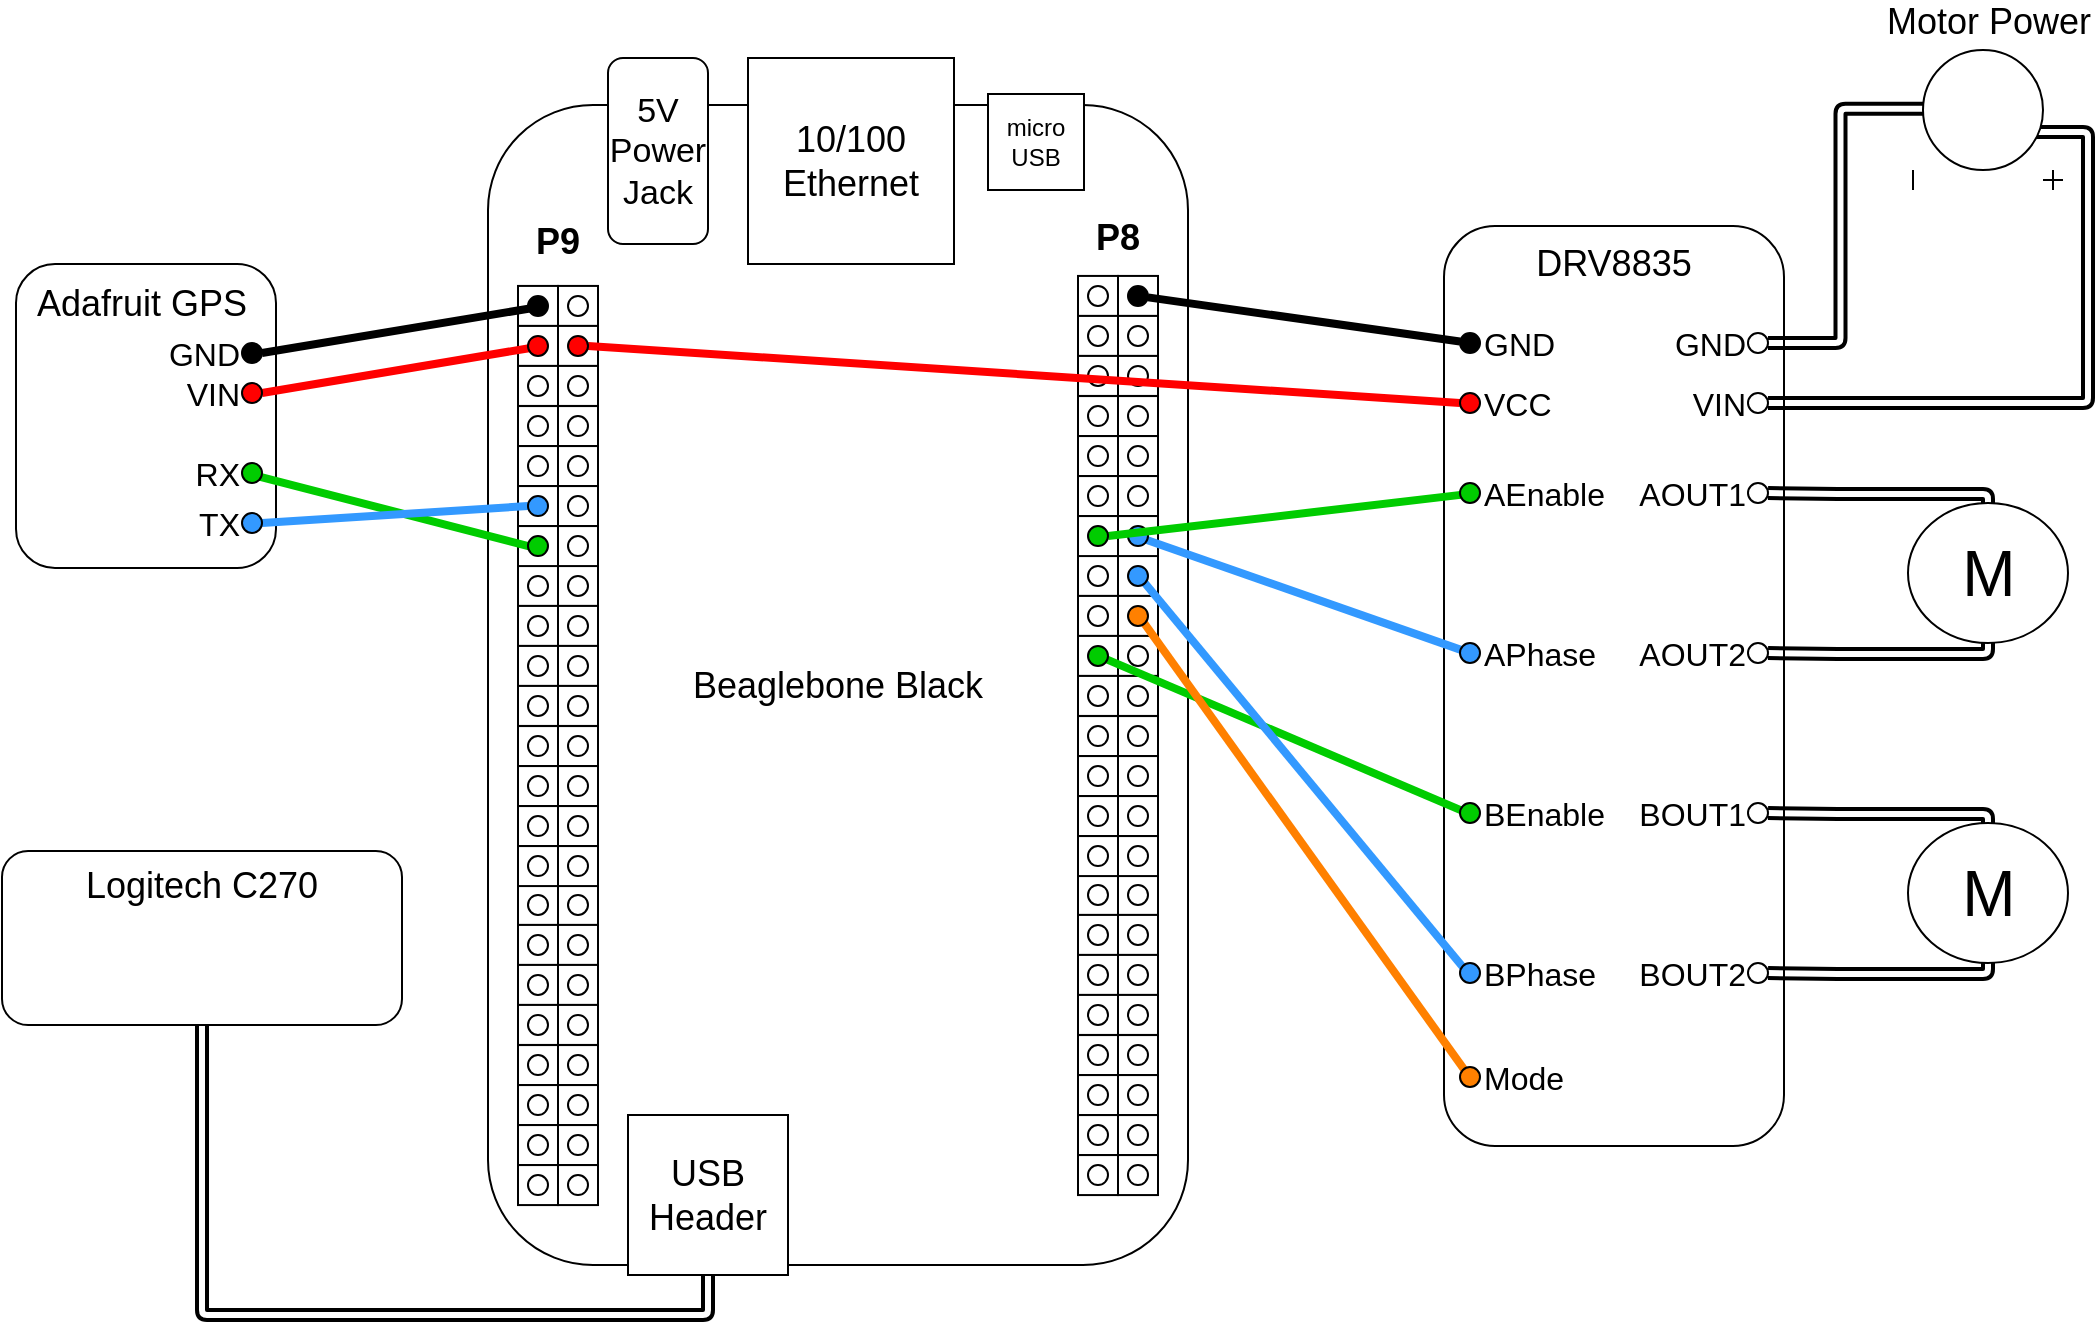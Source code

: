 <mxfile version="11.2.8" type="device" pages="2"><diagram name="System" id="16e2658f-23c8-b752-8be9-c03fbebb8bbe"><mxGraphModel dx="1408" dy="755" grid="1" gridSize="10" guides="1" tooltips="1" connect="1" arrows="1" fold="1" page="1" pageScale="1" pageWidth="1100" pageHeight="850" background="#ffffff" math="0" shadow="0"><root><mxCell id="0"/><mxCell id="1" parent="0"/><mxCell id="zokzfowQaLyy9R3zpLrh-1" value="&lt;font style=&quot;font-size: 18px&quot;&gt;Beaglebone Black&lt;/font&gt;" style="rounded=1;whiteSpace=wrap;html=1;" vertex="1" parent="1"><mxGeometry x="270" y="147.5" width="350" height="580" as="geometry"/></mxCell><mxCell id="zokzfowQaLyy9R3zpLrh-5" value="" style="whiteSpace=wrap;html=1;aspect=fixed;" vertex="1" parent="1"><mxGeometry x="285" y="537.463" width="20" height="20" as="geometry"/></mxCell><mxCell id="zokzfowQaLyy9R3zpLrh-3" value="" style="verticalLabelPosition=bottom;shadow=0;dashed=0;align=center;fillColor=#ffffff;strokeColor=#000000;html=1;verticalAlign=top;strokeWidth=1;shape=ellipse;" vertex="1" parent="1"><mxGeometry x="290" y="542.463" width="10" height="10" as="geometry"/></mxCell><mxCell id="zokzfowQaLyy9R3zpLrh-8" value="" style="whiteSpace=wrap;html=1;aspect=fixed;" vertex="1" parent="1"><mxGeometry x="305" y="537.463" width="20" height="20" as="geometry"/></mxCell><mxCell id="zokzfowQaLyy9R3zpLrh-9" value="" style="verticalLabelPosition=bottom;shadow=0;dashed=0;align=center;fillColor=#ffffff;strokeColor=#000000;html=1;verticalAlign=top;strokeWidth=1;shape=ellipse;" vertex="1" parent="1"><mxGeometry x="310" y="542.463" width="10" height="10" as="geometry"/></mxCell><mxCell id="zokzfowQaLyy9R3zpLrh-10" value="" style="whiteSpace=wrap;html=1;aspect=fixed;" vertex="1" parent="1"><mxGeometry x="285" y="557.463" width="20" height="20" as="geometry"/></mxCell><mxCell id="zokzfowQaLyy9R3zpLrh-11" value="" style="verticalLabelPosition=bottom;shadow=0;dashed=0;align=center;fillColor=#ffffff;strokeColor=#000000;html=1;verticalAlign=top;strokeWidth=1;shape=ellipse;" vertex="1" parent="1"><mxGeometry x="290" y="562.463" width="10" height="10" as="geometry"/></mxCell><mxCell id="zokzfowQaLyy9R3zpLrh-12" value="" style="whiteSpace=wrap;html=1;aspect=fixed;" vertex="1" parent="1"><mxGeometry x="305" y="557.463" width="20" height="20" as="geometry"/></mxCell><mxCell id="zokzfowQaLyy9R3zpLrh-13" value="" style="verticalLabelPosition=bottom;shadow=0;dashed=0;align=center;fillColor=#ffffff;strokeColor=#000000;html=1;verticalAlign=top;strokeWidth=1;shape=ellipse;" vertex="1" parent="1"><mxGeometry x="310" y="562.463" width="10" height="10" as="geometry"/></mxCell><mxCell id="zokzfowQaLyy9R3zpLrh-14" value="" style="whiteSpace=wrap;html=1;aspect=fixed;" vertex="1" parent="1"><mxGeometry x="285" y="577.463" width="20" height="20" as="geometry"/></mxCell><mxCell id="zokzfowQaLyy9R3zpLrh-15" value="" style="verticalLabelPosition=bottom;shadow=0;dashed=0;align=center;fillColor=#ffffff;strokeColor=#000000;html=1;verticalAlign=top;strokeWidth=1;shape=ellipse;" vertex="1" parent="1"><mxGeometry x="290" y="582.463" width="10" height="10" as="geometry"/></mxCell><mxCell id="zokzfowQaLyy9R3zpLrh-16" value="" style="whiteSpace=wrap;html=1;aspect=fixed;" vertex="1" parent="1"><mxGeometry x="305" y="577.463" width="20" height="20" as="geometry"/></mxCell><mxCell id="zokzfowQaLyy9R3zpLrh-17" value="" style="verticalLabelPosition=bottom;shadow=0;dashed=0;align=center;fillColor=#ffffff;strokeColor=#000000;html=1;verticalAlign=top;strokeWidth=1;shape=ellipse;" vertex="1" parent="1"><mxGeometry x="310" y="582.463" width="10" height="10" as="geometry"/></mxCell><mxCell id="zokzfowQaLyy9R3zpLrh-18" value="" style="whiteSpace=wrap;html=1;aspect=fixed;" vertex="1" parent="1"><mxGeometry x="285" y="597.463" width="20" height="20" as="geometry"/></mxCell><mxCell id="zokzfowQaLyy9R3zpLrh-19" value="" style="verticalLabelPosition=bottom;shadow=0;dashed=0;align=center;fillColor=#ffffff;strokeColor=#000000;html=1;verticalAlign=top;strokeWidth=1;shape=ellipse;" vertex="1" parent="1"><mxGeometry x="290" y="602.463" width="10" height="10" as="geometry"/></mxCell><mxCell id="zokzfowQaLyy9R3zpLrh-20" value="" style="whiteSpace=wrap;html=1;aspect=fixed;" vertex="1" parent="1"><mxGeometry x="305" y="597.463" width="20" height="20" as="geometry"/></mxCell><mxCell id="zokzfowQaLyy9R3zpLrh-21" value="" style="verticalLabelPosition=bottom;shadow=0;dashed=0;align=center;fillColor=#ffffff;strokeColor=#000000;html=1;verticalAlign=top;strokeWidth=1;shape=ellipse;" vertex="1" parent="1"><mxGeometry x="310" y="602.463" width="10" height="10" as="geometry"/></mxCell><mxCell id="zokzfowQaLyy9R3zpLrh-22" value="" style="whiteSpace=wrap;html=1;aspect=fixed;" vertex="1" parent="1"><mxGeometry x="285" y="617.537" width="20" height="20" as="geometry"/></mxCell><mxCell id="zokzfowQaLyy9R3zpLrh-23" value="" style="verticalLabelPosition=bottom;shadow=0;dashed=0;align=center;fillColor=#ffffff;strokeColor=#000000;html=1;verticalAlign=top;strokeWidth=1;shape=ellipse;" vertex="1" parent="1"><mxGeometry x="290" y="622.537" width="10" height="10" as="geometry"/></mxCell><mxCell id="zokzfowQaLyy9R3zpLrh-24" value="" style="whiteSpace=wrap;html=1;aspect=fixed;" vertex="1" parent="1"><mxGeometry x="305" y="617.537" width="20" height="20" as="geometry"/></mxCell><mxCell id="zokzfowQaLyy9R3zpLrh-25" value="" style="verticalLabelPosition=bottom;shadow=0;dashed=0;align=center;fillColor=#ffffff;strokeColor=#000000;html=1;verticalAlign=top;strokeWidth=1;shape=ellipse;" vertex="1" parent="1"><mxGeometry x="310" y="622.537" width="10" height="10" as="geometry"/></mxCell><mxCell id="zokzfowQaLyy9R3zpLrh-26" value="" style="whiteSpace=wrap;html=1;aspect=fixed;" vertex="1" parent="1"><mxGeometry x="285" y="637.537" width="20" height="20" as="geometry"/></mxCell><mxCell id="zokzfowQaLyy9R3zpLrh-27" value="" style="verticalLabelPosition=bottom;shadow=0;dashed=0;align=center;fillColor=#ffffff;strokeColor=#000000;html=1;verticalAlign=top;strokeWidth=1;shape=ellipse;" vertex="1" parent="1"><mxGeometry x="290" y="642.537" width="10" height="10" as="geometry"/></mxCell><mxCell id="zokzfowQaLyy9R3zpLrh-28" value="" style="whiteSpace=wrap;html=1;aspect=fixed;" vertex="1" parent="1"><mxGeometry x="305" y="637.537" width="20" height="20" as="geometry"/></mxCell><mxCell id="zokzfowQaLyy9R3zpLrh-29" value="" style="verticalLabelPosition=bottom;shadow=0;dashed=0;align=center;fillColor=#ffffff;strokeColor=#000000;html=1;verticalAlign=top;strokeWidth=1;shape=ellipse;" vertex="1" parent="1"><mxGeometry x="310" y="642.537" width="10" height="10" as="geometry"/></mxCell><mxCell id="zokzfowQaLyy9R3zpLrh-30" value="" style="whiteSpace=wrap;html=1;aspect=fixed;" vertex="1" parent="1"><mxGeometry x="285" y="657.537" width="20" height="20" as="geometry"/></mxCell><mxCell id="zokzfowQaLyy9R3zpLrh-31" value="" style="verticalLabelPosition=bottom;shadow=0;dashed=0;align=center;fillColor=#ffffff;strokeColor=#000000;html=1;verticalAlign=top;strokeWidth=1;shape=ellipse;" vertex="1" parent="1"><mxGeometry x="290" y="662.537" width="10" height="10" as="geometry"/></mxCell><mxCell id="zokzfowQaLyy9R3zpLrh-32" value="" style="whiteSpace=wrap;html=1;aspect=fixed;" vertex="1" parent="1"><mxGeometry x="305" y="657.537" width="20" height="20" as="geometry"/></mxCell><mxCell id="zokzfowQaLyy9R3zpLrh-33" value="" style="verticalLabelPosition=bottom;shadow=0;dashed=0;align=center;fillColor=#ffffff;strokeColor=#000000;html=1;verticalAlign=top;strokeWidth=1;shape=ellipse;" vertex="1" parent="1"><mxGeometry x="310" y="662.537" width="10" height="10" as="geometry"/></mxCell><mxCell id="zokzfowQaLyy9R3zpLrh-34" value="" style="whiteSpace=wrap;html=1;aspect=fixed;" vertex="1" parent="1"><mxGeometry x="285" y="677.537" width="20" height="20" as="geometry"/></mxCell><mxCell id="zokzfowQaLyy9R3zpLrh-35" value="" style="verticalLabelPosition=bottom;shadow=0;dashed=0;align=center;fillColor=#ffffff;strokeColor=#000000;html=1;verticalAlign=top;strokeWidth=1;shape=ellipse;" vertex="1" parent="1"><mxGeometry x="290" y="682.537" width="10" height="10" as="geometry"/></mxCell><mxCell id="zokzfowQaLyy9R3zpLrh-36" value="" style="whiteSpace=wrap;html=1;aspect=fixed;" vertex="1" parent="1"><mxGeometry x="305" y="677.537" width="20" height="20" as="geometry"/></mxCell><mxCell id="zokzfowQaLyy9R3zpLrh-37" value="" style="verticalLabelPosition=bottom;shadow=0;dashed=0;align=center;fillColor=#ffffff;strokeColor=#000000;html=1;verticalAlign=top;strokeWidth=1;shape=ellipse;" vertex="1" parent="1"><mxGeometry x="310" y="682.537" width="10" height="10" as="geometry"/></mxCell><mxCell id="zokzfowQaLyy9R3zpLrh-38" value="" style="whiteSpace=wrap;html=1;aspect=fixed;" vertex="1" parent="1"><mxGeometry x="285" y="377.963" width="20" height="20" as="geometry"/></mxCell><mxCell id="zokzfowQaLyy9R3zpLrh-39" value="" style="verticalLabelPosition=bottom;shadow=0;dashed=0;align=center;fillColor=#ffffff;strokeColor=#000000;html=1;verticalAlign=top;strokeWidth=1;shape=ellipse;" vertex="1" parent="1"><mxGeometry x="290" y="382.963" width="10" height="10" as="geometry"/></mxCell><mxCell id="zokzfowQaLyy9R3zpLrh-40" value="" style="whiteSpace=wrap;html=1;aspect=fixed;" vertex="1" parent="1"><mxGeometry x="305" y="377.963" width="20" height="20" as="geometry"/></mxCell><mxCell id="zokzfowQaLyy9R3zpLrh-41" value="" style="verticalLabelPosition=bottom;shadow=0;dashed=0;align=center;fillColor=#ffffff;strokeColor=#000000;html=1;verticalAlign=top;strokeWidth=1;shape=ellipse;" vertex="1" parent="1"><mxGeometry x="310" y="382.963" width="10" height="10" as="geometry"/></mxCell><mxCell id="zokzfowQaLyy9R3zpLrh-42" value="" style="whiteSpace=wrap;html=1;aspect=fixed;" vertex="1" parent="1"><mxGeometry x="285" y="397.963" width="20" height="20" as="geometry"/></mxCell><mxCell id="zokzfowQaLyy9R3zpLrh-43" value="" style="verticalLabelPosition=bottom;shadow=0;dashed=0;align=center;fillColor=#ffffff;strokeColor=#000000;html=1;verticalAlign=top;strokeWidth=1;shape=ellipse;" vertex="1" parent="1"><mxGeometry x="290" y="402.963" width="10" height="10" as="geometry"/></mxCell><mxCell id="zokzfowQaLyy9R3zpLrh-44" value="" style="whiteSpace=wrap;html=1;aspect=fixed;" vertex="1" parent="1"><mxGeometry x="305" y="397.963" width="20" height="20" as="geometry"/></mxCell><mxCell id="zokzfowQaLyy9R3zpLrh-45" value="" style="verticalLabelPosition=bottom;shadow=0;dashed=0;align=center;fillColor=#ffffff;strokeColor=#000000;html=1;verticalAlign=top;strokeWidth=1;shape=ellipse;" vertex="1" parent="1"><mxGeometry x="310" y="402.963" width="10" height="10" as="geometry"/></mxCell><mxCell id="zokzfowQaLyy9R3zpLrh-46" value="" style="whiteSpace=wrap;html=1;aspect=fixed;" vertex="1" parent="1"><mxGeometry x="285" y="417.963" width="20" height="20" as="geometry"/></mxCell><mxCell id="zokzfowQaLyy9R3zpLrh-47" value="" style="verticalLabelPosition=bottom;shadow=0;dashed=0;align=center;fillColor=#ffffff;strokeColor=#000000;html=1;verticalAlign=top;strokeWidth=1;shape=ellipse;" vertex="1" parent="1"><mxGeometry x="290" y="422.963" width="10" height="10" as="geometry"/></mxCell><mxCell id="zokzfowQaLyy9R3zpLrh-48" value="" style="whiteSpace=wrap;html=1;aspect=fixed;" vertex="1" parent="1"><mxGeometry x="305" y="417.963" width="20" height="20" as="geometry"/></mxCell><mxCell id="zokzfowQaLyy9R3zpLrh-49" value="" style="verticalLabelPosition=bottom;shadow=0;dashed=0;align=center;fillColor=#ffffff;strokeColor=#000000;html=1;verticalAlign=top;strokeWidth=1;shape=ellipse;" vertex="1" parent="1"><mxGeometry x="310" y="422.963" width="10" height="10" as="geometry"/></mxCell><mxCell id="zokzfowQaLyy9R3zpLrh-50" value="" style="whiteSpace=wrap;html=1;aspect=fixed;" vertex="1" parent="1"><mxGeometry x="285" y="437.963" width="20" height="20" as="geometry"/></mxCell><mxCell id="zokzfowQaLyy9R3zpLrh-51" value="" style="verticalLabelPosition=bottom;shadow=0;dashed=0;align=center;fillColor=#ffffff;strokeColor=#000000;html=1;verticalAlign=top;strokeWidth=1;shape=ellipse;" vertex="1" parent="1"><mxGeometry x="290" y="442.963" width="10" height="10" as="geometry"/></mxCell><mxCell id="zokzfowQaLyy9R3zpLrh-52" value="" style="whiteSpace=wrap;html=1;aspect=fixed;" vertex="1" parent="1"><mxGeometry x="305" y="437.963" width="20" height="20" as="geometry"/></mxCell><mxCell id="zokzfowQaLyy9R3zpLrh-53" value="" style="verticalLabelPosition=bottom;shadow=0;dashed=0;align=center;fillColor=#ffffff;strokeColor=#000000;html=1;verticalAlign=top;strokeWidth=1;shape=ellipse;" vertex="1" parent="1"><mxGeometry x="310" y="442.963" width="10" height="10" as="geometry"/></mxCell><mxCell id="zokzfowQaLyy9R3zpLrh-54" value="" style="whiteSpace=wrap;html=1;aspect=fixed;" vertex="1" parent="1"><mxGeometry x="285" y="458.037" width="20" height="20" as="geometry"/></mxCell><mxCell id="zokzfowQaLyy9R3zpLrh-55" value="" style="verticalLabelPosition=bottom;shadow=0;dashed=0;align=center;fillColor=#ffffff;strokeColor=#000000;html=1;verticalAlign=top;strokeWidth=1;shape=ellipse;" vertex="1" parent="1"><mxGeometry x="290" y="463.037" width="10" height="10" as="geometry"/></mxCell><mxCell id="zokzfowQaLyy9R3zpLrh-56" value="" style="whiteSpace=wrap;html=1;aspect=fixed;" vertex="1" parent="1"><mxGeometry x="305" y="458.037" width="20" height="20" as="geometry"/></mxCell><mxCell id="zokzfowQaLyy9R3zpLrh-57" value="" style="verticalLabelPosition=bottom;shadow=0;dashed=0;align=center;fillColor=#ffffff;strokeColor=#000000;html=1;verticalAlign=top;strokeWidth=1;shape=ellipse;" vertex="1" parent="1"><mxGeometry x="310" y="463.037" width="10" height="10" as="geometry"/></mxCell><mxCell id="zokzfowQaLyy9R3zpLrh-58" value="" style="whiteSpace=wrap;html=1;aspect=fixed;" vertex="1" parent="1"><mxGeometry x="285" y="478.037" width="20" height="20" as="geometry"/></mxCell><mxCell id="zokzfowQaLyy9R3zpLrh-59" value="" style="verticalLabelPosition=bottom;shadow=0;dashed=0;align=center;fillColor=#ffffff;strokeColor=#000000;html=1;verticalAlign=top;strokeWidth=1;shape=ellipse;" vertex="1" parent="1"><mxGeometry x="290" y="483.037" width="10" height="10" as="geometry"/></mxCell><mxCell id="zokzfowQaLyy9R3zpLrh-60" value="" style="whiteSpace=wrap;html=1;aspect=fixed;" vertex="1" parent="1"><mxGeometry x="305" y="478.037" width="20" height="20" as="geometry"/></mxCell><mxCell id="zokzfowQaLyy9R3zpLrh-61" value="" style="verticalLabelPosition=bottom;shadow=0;dashed=0;align=center;fillColor=#ffffff;strokeColor=#000000;html=1;verticalAlign=top;strokeWidth=1;shape=ellipse;" vertex="1" parent="1"><mxGeometry x="310" y="483.037" width="10" height="10" as="geometry"/></mxCell><mxCell id="zokzfowQaLyy9R3zpLrh-62" value="" style="whiteSpace=wrap;html=1;aspect=fixed;" vertex="1" parent="1"><mxGeometry x="285" y="498.037" width="20" height="20" as="geometry"/></mxCell><mxCell id="zokzfowQaLyy9R3zpLrh-63" value="" style="verticalLabelPosition=bottom;shadow=0;dashed=0;align=center;fillColor=#ffffff;strokeColor=#000000;html=1;verticalAlign=top;strokeWidth=1;shape=ellipse;" vertex="1" parent="1"><mxGeometry x="290" y="503.037" width="10" height="10" as="geometry"/></mxCell><mxCell id="zokzfowQaLyy9R3zpLrh-64" value="" style="whiteSpace=wrap;html=1;aspect=fixed;" vertex="1" parent="1"><mxGeometry x="305" y="498.037" width="20" height="20" as="geometry"/></mxCell><mxCell id="zokzfowQaLyy9R3zpLrh-65" value="" style="verticalLabelPosition=bottom;shadow=0;dashed=0;align=center;fillColor=#ffffff;strokeColor=#000000;html=1;verticalAlign=top;strokeWidth=1;shape=ellipse;" vertex="1" parent="1"><mxGeometry x="310" y="503.037" width="10" height="10" as="geometry"/></mxCell><mxCell id="zokzfowQaLyy9R3zpLrh-66" value="" style="whiteSpace=wrap;html=1;aspect=fixed;" vertex="1" parent="1"><mxGeometry x="285" y="518.037" width="20" height="20" as="geometry"/></mxCell><mxCell id="zokzfowQaLyy9R3zpLrh-67" value="" style="verticalLabelPosition=bottom;shadow=0;dashed=0;align=center;fillColor=#ffffff;strokeColor=#000000;html=1;verticalAlign=top;strokeWidth=1;shape=ellipse;" vertex="1" parent="1"><mxGeometry x="290" y="523.037" width="10" height="10" as="geometry"/></mxCell><mxCell id="zokzfowQaLyy9R3zpLrh-68" value="" style="whiteSpace=wrap;html=1;aspect=fixed;" vertex="1" parent="1"><mxGeometry x="305" y="518.037" width="20" height="20" as="geometry"/></mxCell><mxCell id="zokzfowQaLyy9R3zpLrh-69" value="" style="verticalLabelPosition=bottom;shadow=0;dashed=0;align=center;fillColor=#ffffff;strokeColor=#000000;html=1;verticalAlign=top;strokeWidth=1;shape=ellipse;" vertex="1" parent="1"><mxGeometry x="310" y="523.037" width="10" height="10" as="geometry"/></mxCell><mxCell id="zokzfowQaLyy9R3zpLrh-74" value="" style="whiteSpace=wrap;html=1;aspect=fixed;" vertex="1" parent="1"><mxGeometry x="285" y="237.963" width="20" height="20" as="geometry"/></mxCell><mxCell id="zokzfowQaLyy9R3zpLrh-76" value="" style="whiteSpace=wrap;html=1;aspect=fixed;" vertex="1" parent="1"><mxGeometry x="305" y="237.963" width="20" height="20" as="geometry"/></mxCell><mxCell id="zokzfowQaLyy9R3zpLrh-77" value="" style="verticalLabelPosition=bottom;shadow=0;dashed=0;align=center;fillColor=#ffffff;strokeColor=#000000;html=1;verticalAlign=top;strokeWidth=1;shape=ellipse;" vertex="1" parent="1"><mxGeometry x="310" y="242.963" width="10" height="10" as="geometry"/></mxCell><mxCell id="zokzfowQaLyy9R3zpLrh-78" value="" style="whiteSpace=wrap;html=1;aspect=fixed;" vertex="1" parent="1"><mxGeometry x="285" y="257.963" width="20" height="20" as="geometry"/></mxCell><mxCell id="zokzfowQaLyy9R3zpLrh-80" value="" style="whiteSpace=wrap;html=1;aspect=fixed;" vertex="1" parent="1"><mxGeometry x="305" y="257.963" width="20" height="20" as="geometry"/></mxCell><mxCell id="zokzfowQaLyy9R3zpLrh-82" value="" style="whiteSpace=wrap;html=1;aspect=fixed;" vertex="1" parent="1"><mxGeometry x="285" y="277.963" width="20" height="20" as="geometry"/></mxCell><mxCell id="zokzfowQaLyy9R3zpLrh-83" value="" style="verticalLabelPosition=bottom;shadow=0;dashed=0;align=center;fillColor=#ffffff;strokeColor=#000000;html=1;verticalAlign=top;strokeWidth=1;shape=ellipse;" vertex="1" parent="1"><mxGeometry x="290" y="282.963" width="10" height="10" as="geometry"/></mxCell><mxCell id="zokzfowQaLyy9R3zpLrh-84" value="" style="whiteSpace=wrap;html=1;aspect=fixed;" vertex="1" parent="1"><mxGeometry x="305" y="277.963" width="20" height="20" as="geometry"/></mxCell><mxCell id="zokzfowQaLyy9R3zpLrh-85" value="" style="verticalLabelPosition=bottom;shadow=0;dashed=0;align=center;fillColor=#ffffff;strokeColor=#000000;html=1;verticalAlign=top;strokeWidth=1;shape=ellipse;" vertex="1" parent="1"><mxGeometry x="310" y="282.963" width="10" height="10" as="geometry"/></mxCell><mxCell id="zokzfowQaLyy9R3zpLrh-86" value="" style="whiteSpace=wrap;html=1;aspect=fixed;" vertex="1" parent="1"><mxGeometry x="285" y="298.037" width="20" height="20" as="geometry"/></mxCell><mxCell id="zokzfowQaLyy9R3zpLrh-87" value="" style="verticalLabelPosition=bottom;shadow=0;dashed=0;align=center;fillColor=#ffffff;strokeColor=#000000;html=1;verticalAlign=top;strokeWidth=1;shape=ellipse;" vertex="1" parent="1"><mxGeometry x="290" y="303.037" width="10" height="10" as="geometry"/></mxCell><mxCell id="zokzfowQaLyy9R3zpLrh-88" value="" style="whiteSpace=wrap;html=1;aspect=fixed;" vertex="1" parent="1"><mxGeometry x="305" y="298.037" width="20" height="20" as="geometry"/></mxCell><mxCell id="zokzfowQaLyy9R3zpLrh-89" value="" style="verticalLabelPosition=bottom;shadow=0;dashed=0;align=center;fillColor=#ffffff;strokeColor=#000000;html=1;verticalAlign=top;strokeWidth=1;shape=ellipse;" vertex="1" parent="1"><mxGeometry x="310" y="303.037" width="10" height="10" as="geometry"/></mxCell><mxCell id="zokzfowQaLyy9R3zpLrh-90" value="" style="whiteSpace=wrap;html=1;aspect=fixed;" vertex="1" parent="1"><mxGeometry x="285" y="318.037" width="20" height="20" as="geometry"/></mxCell><mxCell id="zokzfowQaLyy9R3zpLrh-91" value="" style="verticalLabelPosition=bottom;shadow=0;dashed=0;align=center;fillColor=#ffffff;strokeColor=#000000;html=1;verticalAlign=top;strokeWidth=1;shape=ellipse;" vertex="1" parent="1"><mxGeometry x="290" y="323.037" width="10" height="10" as="geometry"/></mxCell><mxCell id="zokzfowQaLyy9R3zpLrh-92" value="" style="whiteSpace=wrap;html=1;aspect=fixed;" vertex="1" parent="1"><mxGeometry x="305" y="318.037" width="20" height="20" as="geometry"/></mxCell><mxCell id="zokzfowQaLyy9R3zpLrh-93" value="" style="verticalLabelPosition=bottom;shadow=0;dashed=0;align=center;fillColor=#ffffff;strokeColor=#000000;html=1;verticalAlign=top;strokeWidth=1;shape=ellipse;" vertex="1" parent="1"><mxGeometry x="310" y="323.037" width="10" height="10" as="geometry"/></mxCell><mxCell id="zokzfowQaLyy9R3zpLrh-94" value="" style="whiteSpace=wrap;html=1;aspect=fixed;" vertex="1" parent="1"><mxGeometry x="285" y="338.037" width="20" height="20" as="geometry"/></mxCell><mxCell id="zokzfowQaLyy9R3zpLrh-96" value="" style="whiteSpace=wrap;html=1;aspect=fixed;" vertex="1" parent="1"><mxGeometry x="305" y="338.037" width="20" height="20" as="geometry"/></mxCell><mxCell id="zokzfowQaLyy9R3zpLrh-97" value="" style="verticalLabelPosition=bottom;shadow=0;dashed=0;align=center;fillColor=#ffffff;strokeColor=#000000;html=1;verticalAlign=top;strokeWidth=1;shape=ellipse;" vertex="1" parent="1"><mxGeometry x="310" y="343.037" width="10" height="10" as="geometry"/></mxCell><mxCell id="zokzfowQaLyy9R3zpLrh-98" value="" style="whiteSpace=wrap;html=1;aspect=fixed;" vertex="1" parent="1"><mxGeometry x="285" y="358.037" width="20" height="20" as="geometry"/></mxCell><mxCell id="zokzfowQaLyy9R3zpLrh-100" value="" style="whiteSpace=wrap;html=1;aspect=fixed;" vertex="1" parent="1"><mxGeometry x="305" y="358.037" width="20" height="20" as="geometry"/></mxCell><mxCell id="zokzfowQaLyy9R3zpLrh-101" value="" style="verticalLabelPosition=bottom;shadow=0;dashed=0;align=center;fillColor=#ffffff;strokeColor=#000000;html=1;verticalAlign=top;strokeWidth=1;shape=ellipse;" vertex="1" parent="1"><mxGeometry x="310" y="363.037" width="10" height="10" as="geometry"/></mxCell><mxCell id="zokzfowQaLyy9R3zpLrh-102" value="" style="whiteSpace=wrap;html=1;aspect=fixed;" vertex="1" parent="1"><mxGeometry x="565" y="532.463" width="20" height="20" as="geometry"/></mxCell><mxCell id="zokzfowQaLyy9R3zpLrh-103" value="" style="verticalLabelPosition=bottom;shadow=0;dashed=0;align=center;fillColor=#ffffff;strokeColor=#000000;html=1;verticalAlign=top;strokeWidth=1;shape=ellipse;" vertex="1" parent="1"><mxGeometry x="570" y="537.463" width="10" height="10" as="geometry"/></mxCell><mxCell id="zokzfowQaLyy9R3zpLrh-104" value="" style="whiteSpace=wrap;html=1;aspect=fixed;" vertex="1" parent="1"><mxGeometry x="585" y="532.463" width="20" height="20" as="geometry"/></mxCell><mxCell id="zokzfowQaLyy9R3zpLrh-105" value="" style="verticalLabelPosition=bottom;shadow=0;dashed=0;align=center;fillColor=#ffffff;strokeColor=#000000;html=1;verticalAlign=top;strokeWidth=1;shape=ellipse;" vertex="1" parent="1"><mxGeometry x="590" y="537.463" width="10" height="10" as="geometry"/></mxCell><mxCell id="zokzfowQaLyy9R3zpLrh-106" value="" style="whiteSpace=wrap;html=1;aspect=fixed;" vertex="1" parent="1"><mxGeometry x="565" y="552.463" width="20" height="20" as="geometry"/></mxCell><mxCell id="zokzfowQaLyy9R3zpLrh-107" value="" style="verticalLabelPosition=bottom;shadow=0;dashed=0;align=center;fillColor=#ffffff;strokeColor=#000000;html=1;verticalAlign=top;strokeWidth=1;shape=ellipse;" vertex="1" parent="1"><mxGeometry x="570" y="557.463" width="10" height="10" as="geometry"/></mxCell><mxCell id="zokzfowQaLyy9R3zpLrh-108" value="" style="whiteSpace=wrap;html=1;aspect=fixed;" vertex="1" parent="1"><mxGeometry x="585" y="552.463" width="20" height="20" as="geometry"/></mxCell><mxCell id="zokzfowQaLyy9R3zpLrh-109" value="" style="verticalLabelPosition=bottom;shadow=0;dashed=0;align=center;fillColor=#ffffff;strokeColor=#000000;html=1;verticalAlign=top;strokeWidth=1;shape=ellipse;" vertex="1" parent="1"><mxGeometry x="590" y="557.463" width="10" height="10" as="geometry"/></mxCell><mxCell id="zokzfowQaLyy9R3zpLrh-110" value="" style="whiteSpace=wrap;html=1;aspect=fixed;" vertex="1" parent="1"><mxGeometry x="565" y="572.463" width="20" height="20" as="geometry"/></mxCell><mxCell id="zokzfowQaLyy9R3zpLrh-111" value="" style="verticalLabelPosition=bottom;shadow=0;dashed=0;align=center;fillColor=#ffffff;strokeColor=#000000;html=1;verticalAlign=top;strokeWidth=1;shape=ellipse;" vertex="1" parent="1"><mxGeometry x="570" y="577.463" width="10" height="10" as="geometry"/></mxCell><mxCell id="zokzfowQaLyy9R3zpLrh-112" value="" style="whiteSpace=wrap;html=1;aspect=fixed;" vertex="1" parent="1"><mxGeometry x="585" y="572.463" width="20" height="20" as="geometry"/></mxCell><mxCell id="zokzfowQaLyy9R3zpLrh-113" value="" style="verticalLabelPosition=bottom;shadow=0;dashed=0;align=center;fillColor=#ffffff;strokeColor=#000000;html=1;verticalAlign=top;strokeWidth=1;shape=ellipse;" vertex="1" parent="1"><mxGeometry x="590" y="577.463" width="10" height="10" as="geometry"/></mxCell><mxCell id="zokzfowQaLyy9R3zpLrh-114" value="" style="whiteSpace=wrap;html=1;aspect=fixed;" vertex="1" parent="1"><mxGeometry x="565" y="592.463" width="20" height="20" as="geometry"/></mxCell><mxCell id="zokzfowQaLyy9R3zpLrh-115" value="" style="verticalLabelPosition=bottom;shadow=0;dashed=0;align=center;fillColor=#ffffff;strokeColor=#000000;html=1;verticalAlign=top;strokeWidth=1;shape=ellipse;" vertex="1" parent="1"><mxGeometry x="570" y="597.463" width="10" height="10" as="geometry"/></mxCell><mxCell id="zokzfowQaLyy9R3zpLrh-116" value="" style="whiteSpace=wrap;html=1;aspect=fixed;" vertex="1" parent="1"><mxGeometry x="585" y="592.463" width="20" height="20" as="geometry"/></mxCell><mxCell id="zokzfowQaLyy9R3zpLrh-117" value="" style="verticalLabelPosition=bottom;shadow=0;dashed=0;align=center;fillColor=#ffffff;strokeColor=#000000;html=1;verticalAlign=top;strokeWidth=1;shape=ellipse;" vertex="1" parent="1"><mxGeometry x="590" y="597.463" width="10" height="10" as="geometry"/></mxCell><mxCell id="zokzfowQaLyy9R3zpLrh-118" value="" style="whiteSpace=wrap;html=1;aspect=fixed;" vertex="1" parent="1"><mxGeometry x="565" y="612.537" width="20" height="20" as="geometry"/></mxCell><mxCell id="zokzfowQaLyy9R3zpLrh-119" value="" style="verticalLabelPosition=bottom;shadow=0;dashed=0;align=center;fillColor=#ffffff;strokeColor=#000000;html=1;verticalAlign=top;strokeWidth=1;shape=ellipse;" vertex="1" parent="1"><mxGeometry x="570" y="617.537" width="10" height="10" as="geometry"/></mxCell><mxCell id="zokzfowQaLyy9R3zpLrh-120" value="" style="whiteSpace=wrap;html=1;aspect=fixed;" vertex="1" parent="1"><mxGeometry x="585" y="612.537" width="20" height="20" as="geometry"/></mxCell><mxCell id="zokzfowQaLyy9R3zpLrh-121" value="" style="verticalLabelPosition=bottom;shadow=0;dashed=0;align=center;fillColor=#ffffff;strokeColor=#000000;html=1;verticalAlign=top;strokeWidth=1;shape=ellipse;" vertex="1" parent="1"><mxGeometry x="590" y="617.537" width="10" height="10" as="geometry"/></mxCell><mxCell id="zokzfowQaLyy9R3zpLrh-122" value="" style="whiteSpace=wrap;html=1;aspect=fixed;" vertex="1" parent="1"><mxGeometry x="565" y="632.537" width="20" height="20" as="geometry"/></mxCell><mxCell id="zokzfowQaLyy9R3zpLrh-123" value="" style="verticalLabelPosition=bottom;shadow=0;dashed=0;align=center;fillColor=#ffffff;strokeColor=#000000;html=1;verticalAlign=top;strokeWidth=1;shape=ellipse;" vertex="1" parent="1"><mxGeometry x="570" y="637.537" width="10" height="10" as="geometry"/></mxCell><mxCell id="zokzfowQaLyy9R3zpLrh-124" value="" style="whiteSpace=wrap;html=1;aspect=fixed;" vertex="1" parent="1"><mxGeometry x="585" y="632.537" width="20" height="20" as="geometry"/></mxCell><mxCell id="zokzfowQaLyy9R3zpLrh-125" value="" style="verticalLabelPosition=bottom;shadow=0;dashed=0;align=center;fillColor=#ffffff;strokeColor=#000000;html=1;verticalAlign=top;strokeWidth=1;shape=ellipse;" vertex="1" parent="1"><mxGeometry x="590" y="637.537" width="10" height="10" as="geometry"/></mxCell><mxCell id="zokzfowQaLyy9R3zpLrh-126" value="" style="whiteSpace=wrap;html=1;aspect=fixed;" vertex="1" parent="1"><mxGeometry x="565" y="652.537" width="20" height="20" as="geometry"/></mxCell><mxCell id="zokzfowQaLyy9R3zpLrh-127" value="" style="verticalLabelPosition=bottom;shadow=0;dashed=0;align=center;fillColor=#ffffff;strokeColor=#000000;html=1;verticalAlign=top;strokeWidth=1;shape=ellipse;" vertex="1" parent="1"><mxGeometry x="570" y="657.537" width="10" height="10" as="geometry"/></mxCell><mxCell id="zokzfowQaLyy9R3zpLrh-128" value="" style="whiteSpace=wrap;html=1;aspect=fixed;" vertex="1" parent="1"><mxGeometry x="585" y="652.537" width="20" height="20" as="geometry"/></mxCell><mxCell id="zokzfowQaLyy9R3zpLrh-129" value="" style="verticalLabelPosition=bottom;shadow=0;dashed=0;align=center;fillColor=#ffffff;strokeColor=#000000;html=1;verticalAlign=top;strokeWidth=1;shape=ellipse;" vertex="1" parent="1"><mxGeometry x="590" y="657.537" width="10" height="10" as="geometry"/></mxCell><mxCell id="zokzfowQaLyy9R3zpLrh-130" value="" style="whiteSpace=wrap;html=1;aspect=fixed;" vertex="1" parent="1"><mxGeometry x="565" y="672.537" width="20" height="20" as="geometry"/></mxCell><mxCell id="zokzfowQaLyy9R3zpLrh-131" value="" style="verticalLabelPosition=bottom;shadow=0;dashed=0;align=center;fillColor=#ffffff;strokeColor=#000000;html=1;verticalAlign=top;strokeWidth=1;shape=ellipse;" vertex="1" parent="1"><mxGeometry x="570" y="677.537" width="10" height="10" as="geometry"/></mxCell><mxCell id="zokzfowQaLyy9R3zpLrh-132" value="" style="whiteSpace=wrap;html=1;aspect=fixed;" vertex="1" parent="1"><mxGeometry x="585" y="672.537" width="20" height="20" as="geometry"/></mxCell><mxCell id="zokzfowQaLyy9R3zpLrh-133" value="" style="verticalLabelPosition=bottom;shadow=0;dashed=0;align=center;fillColor=#ffffff;strokeColor=#000000;html=1;verticalAlign=top;strokeWidth=1;shape=ellipse;" vertex="1" parent="1"><mxGeometry x="590" y="677.537" width="10" height="10" as="geometry"/></mxCell><mxCell id="zokzfowQaLyy9R3zpLrh-134" value="" style="whiteSpace=wrap;html=1;aspect=fixed;" vertex="1" parent="1"><mxGeometry x="565" y="372.963" width="20" height="20" as="geometry"/></mxCell><mxCell id="zokzfowQaLyy9R3zpLrh-135" value="" style="verticalLabelPosition=bottom;shadow=0;dashed=0;align=center;fillColor=#ffffff;strokeColor=#000000;html=1;verticalAlign=top;strokeWidth=1;shape=ellipse;" vertex="1" parent="1"><mxGeometry x="570" y="377.963" width="10" height="10" as="geometry"/></mxCell><mxCell id="zokzfowQaLyy9R3zpLrh-136" value="" style="whiteSpace=wrap;html=1;aspect=fixed;" vertex="1" parent="1"><mxGeometry x="585" y="372.963" width="20" height="20" as="geometry"/></mxCell><mxCell id="zokzfowQaLyy9R3zpLrh-138" value="" style="whiteSpace=wrap;html=1;aspect=fixed;" vertex="1" parent="1"><mxGeometry x="565" y="392.963" width="20" height="20" as="geometry"/></mxCell><mxCell id="zokzfowQaLyy9R3zpLrh-139" value="" style="verticalLabelPosition=bottom;shadow=0;dashed=0;align=center;fillColor=#ffffff;strokeColor=#000000;html=1;verticalAlign=top;strokeWidth=1;shape=ellipse;" vertex="1" parent="1"><mxGeometry x="570" y="397.963" width="10" height="10" as="geometry"/></mxCell><mxCell id="zokzfowQaLyy9R3zpLrh-140" value="" style="whiteSpace=wrap;html=1;aspect=fixed;" vertex="1" parent="1"><mxGeometry x="585" y="392.963" width="20" height="20" as="geometry"/></mxCell><mxCell id="zokzfowQaLyy9R3zpLrh-142" value="" style="whiteSpace=wrap;html=1;aspect=fixed;" vertex="1" parent="1"><mxGeometry x="565" y="412.963" width="20" height="20" as="geometry"/></mxCell><mxCell id="zokzfowQaLyy9R3zpLrh-144" value="" style="whiteSpace=wrap;html=1;aspect=fixed;" vertex="1" parent="1"><mxGeometry x="585" y="412.963" width="20" height="20" as="geometry"/></mxCell><mxCell id="zokzfowQaLyy9R3zpLrh-145" value="" style="verticalLabelPosition=bottom;shadow=0;dashed=0;align=center;fillColor=#ffffff;strokeColor=#000000;html=1;verticalAlign=top;strokeWidth=1;shape=ellipse;" vertex="1" parent="1"><mxGeometry x="590" y="417.963" width="10" height="10" as="geometry"/></mxCell><mxCell id="zokzfowQaLyy9R3zpLrh-146" value="" style="whiteSpace=wrap;html=1;aspect=fixed;" vertex="1" parent="1"><mxGeometry x="565" y="432.963" width="20" height="20" as="geometry"/></mxCell><mxCell id="zokzfowQaLyy9R3zpLrh-147" value="" style="verticalLabelPosition=bottom;shadow=0;dashed=0;align=center;fillColor=#ffffff;strokeColor=#000000;html=1;verticalAlign=top;strokeWidth=1;shape=ellipse;" vertex="1" parent="1"><mxGeometry x="570" y="437.963" width="10" height="10" as="geometry"/></mxCell><mxCell id="zokzfowQaLyy9R3zpLrh-148" value="" style="whiteSpace=wrap;html=1;aspect=fixed;" vertex="1" parent="1"><mxGeometry x="585" y="432.963" width="20" height="20" as="geometry"/></mxCell><mxCell id="zokzfowQaLyy9R3zpLrh-149" value="" style="verticalLabelPosition=bottom;shadow=0;dashed=0;align=center;fillColor=#ffffff;strokeColor=#000000;html=1;verticalAlign=top;strokeWidth=1;shape=ellipse;" vertex="1" parent="1"><mxGeometry x="590" y="437.963" width="10" height="10" as="geometry"/></mxCell><mxCell id="zokzfowQaLyy9R3zpLrh-150" value="" style="whiteSpace=wrap;html=1;aspect=fixed;" vertex="1" parent="1"><mxGeometry x="565" y="453.037" width="20" height="20" as="geometry"/></mxCell><mxCell id="zokzfowQaLyy9R3zpLrh-151" value="" style="verticalLabelPosition=bottom;shadow=0;dashed=0;align=center;fillColor=#ffffff;strokeColor=#000000;html=1;verticalAlign=top;strokeWidth=1;shape=ellipse;" vertex="1" parent="1"><mxGeometry x="570" y="458.037" width="10" height="10" as="geometry"/></mxCell><mxCell id="zokzfowQaLyy9R3zpLrh-152" value="" style="whiteSpace=wrap;html=1;aspect=fixed;" vertex="1" parent="1"><mxGeometry x="585" y="453.037" width="20" height="20" as="geometry"/></mxCell><mxCell id="zokzfowQaLyy9R3zpLrh-153" value="" style="verticalLabelPosition=bottom;shadow=0;dashed=0;align=center;fillColor=#ffffff;strokeColor=#000000;html=1;verticalAlign=top;strokeWidth=1;shape=ellipse;" vertex="1" parent="1"><mxGeometry x="590" y="458.037" width="10" height="10" as="geometry"/></mxCell><mxCell id="zokzfowQaLyy9R3zpLrh-154" value="" style="whiteSpace=wrap;html=1;aspect=fixed;" vertex="1" parent="1"><mxGeometry x="565" y="473.037" width="20" height="20" as="geometry"/></mxCell><mxCell id="zokzfowQaLyy9R3zpLrh-155" value="" style="verticalLabelPosition=bottom;shadow=0;dashed=0;align=center;fillColor=#ffffff;strokeColor=#000000;html=1;verticalAlign=top;strokeWidth=1;shape=ellipse;" vertex="1" parent="1"><mxGeometry x="570" y="478.037" width="10" height="10" as="geometry"/></mxCell><mxCell id="zokzfowQaLyy9R3zpLrh-156" value="" style="whiteSpace=wrap;html=1;aspect=fixed;" vertex="1" parent="1"><mxGeometry x="585" y="473.037" width="20" height="20" as="geometry"/></mxCell><mxCell id="zokzfowQaLyy9R3zpLrh-157" value="" style="verticalLabelPosition=bottom;shadow=0;dashed=0;align=center;fillColor=#ffffff;strokeColor=#000000;html=1;verticalAlign=top;strokeWidth=1;shape=ellipse;" vertex="1" parent="1"><mxGeometry x="590" y="478.037" width="10" height="10" as="geometry"/></mxCell><mxCell id="zokzfowQaLyy9R3zpLrh-158" value="" style="whiteSpace=wrap;html=1;aspect=fixed;" vertex="1" parent="1"><mxGeometry x="565" y="493.037" width="20" height="20" as="geometry"/></mxCell><mxCell id="zokzfowQaLyy9R3zpLrh-159" value="" style="verticalLabelPosition=bottom;shadow=0;dashed=0;align=center;fillColor=#ffffff;strokeColor=#000000;html=1;verticalAlign=top;strokeWidth=1;shape=ellipse;" vertex="1" parent="1"><mxGeometry x="570" y="498.037" width="10" height="10" as="geometry"/></mxCell><mxCell id="zokzfowQaLyy9R3zpLrh-160" value="" style="whiteSpace=wrap;html=1;aspect=fixed;" vertex="1" parent="1"><mxGeometry x="585" y="493.037" width="20" height="20" as="geometry"/></mxCell><mxCell id="zokzfowQaLyy9R3zpLrh-161" value="" style="verticalLabelPosition=bottom;shadow=0;dashed=0;align=center;fillColor=#ffffff;strokeColor=#000000;html=1;verticalAlign=top;strokeWidth=1;shape=ellipse;" vertex="1" parent="1"><mxGeometry x="590" y="498.037" width="10" height="10" as="geometry"/></mxCell><mxCell id="zokzfowQaLyy9R3zpLrh-162" value="" style="whiteSpace=wrap;html=1;aspect=fixed;" vertex="1" parent="1"><mxGeometry x="565" y="513.037" width="20" height="20" as="geometry"/></mxCell><mxCell id="zokzfowQaLyy9R3zpLrh-163" value="" style="verticalLabelPosition=bottom;shadow=0;dashed=0;align=center;fillColor=#ffffff;strokeColor=#000000;html=1;verticalAlign=top;strokeWidth=1;shape=ellipse;" vertex="1" parent="1"><mxGeometry x="570" y="518.037" width="10" height="10" as="geometry"/></mxCell><mxCell id="zokzfowQaLyy9R3zpLrh-164" value="" style="whiteSpace=wrap;html=1;aspect=fixed;" vertex="1" parent="1"><mxGeometry x="585" y="513.037" width="20" height="20" as="geometry"/></mxCell><mxCell id="zokzfowQaLyy9R3zpLrh-165" value="" style="verticalLabelPosition=bottom;shadow=0;dashed=0;align=center;fillColor=#ffffff;strokeColor=#000000;html=1;verticalAlign=top;strokeWidth=1;shape=ellipse;" vertex="1" parent="1"><mxGeometry x="590" y="518.037" width="10" height="10" as="geometry"/></mxCell><mxCell id="zokzfowQaLyy9R3zpLrh-166" value="" style="whiteSpace=wrap;html=1;aspect=fixed;" vertex="1" parent="1"><mxGeometry x="565" y="232.963" width="20" height="20" as="geometry"/></mxCell><mxCell id="zokzfowQaLyy9R3zpLrh-167" value="" style="verticalLabelPosition=bottom;shadow=0;dashed=0;align=center;fillColor=#ffffff;strokeColor=#000000;html=1;verticalAlign=top;strokeWidth=1;shape=ellipse;" vertex="1" parent="1"><mxGeometry x="570" y="237.963" width="10" height="10" as="geometry"/></mxCell><mxCell id="zokzfowQaLyy9R3zpLrh-168" value="" style="whiteSpace=wrap;html=1;aspect=fixed;" vertex="1" parent="1"><mxGeometry x="585" y="232.963" width="20" height="20" as="geometry"/></mxCell><mxCell id="zokzfowQaLyy9R3zpLrh-170" value="" style="whiteSpace=wrap;html=1;aspect=fixed;" vertex="1" parent="1"><mxGeometry x="565" y="252.963" width="20" height="20" as="geometry"/></mxCell><mxCell id="zokzfowQaLyy9R3zpLrh-171" value="" style="verticalLabelPosition=bottom;shadow=0;dashed=0;align=center;fillColor=#ffffff;strokeColor=#000000;html=1;verticalAlign=top;strokeWidth=1;shape=ellipse;" vertex="1" parent="1"><mxGeometry x="570" y="257.963" width="10" height="10" as="geometry"/></mxCell><mxCell id="zokzfowQaLyy9R3zpLrh-172" value="" style="whiteSpace=wrap;html=1;aspect=fixed;" vertex="1" parent="1"><mxGeometry x="585" y="252.963" width="20" height="20" as="geometry"/></mxCell><mxCell id="zokzfowQaLyy9R3zpLrh-173" value="" style="verticalLabelPosition=bottom;shadow=0;dashed=0;align=center;fillColor=#FFFFFF;strokeColor=#000000;html=1;verticalAlign=top;strokeWidth=1;shape=ellipse;gradientColor=#ffffff;" vertex="1" parent="1"><mxGeometry x="590" y="257.963" width="10" height="10" as="geometry"/></mxCell><mxCell id="zokzfowQaLyy9R3zpLrh-174" value="" style="whiteSpace=wrap;html=1;aspect=fixed;" vertex="1" parent="1"><mxGeometry x="565" y="272.963" width="20" height="20" as="geometry"/></mxCell><mxCell id="zokzfowQaLyy9R3zpLrh-175" value="" style="verticalLabelPosition=bottom;shadow=0;dashed=0;align=center;fillColor=#ffffff;strokeColor=#000000;html=1;verticalAlign=top;strokeWidth=1;shape=ellipse;" vertex="1" parent="1"><mxGeometry x="570" y="277.963" width="10" height="10" as="geometry"/></mxCell><mxCell id="zokzfowQaLyy9R3zpLrh-176" value="" style="whiteSpace=wrap;html=1;aspect=fixed;" vertex="1" parent="1"><mxGeometry x="585" y="272.963" width="20" height="20" as="geometry"/></mxCell><mxCell id="zokzfowQaLyy9R3zpLrh-177" value="" style="verticalLabelPosition=bottom;shadow=0;dashed=0;align=center;fillColor=#ffffff;strokeColor=#000000;html=1;verticalAlign=top;strokeWidth=1;shape=ellipse;" vertex="1" parent="1"><mxGeometry x="590" y="277.963" width="10" height="10" as="geometry"/></mxCell><mxCell id="zokzfowQaLyy9R3zpLrh-178" value="" style="whiteSpace=wrap;html=1;aspect=fixed;" vertex="1" parent="1"><mxGeometry x="565" y="293.037" width="20" height="20" as="geometry"/></mxCell><mxCell id="zokzfowQaLyy9R3zpLrh-179" value="" style="verticalLabelPosition=bottom;shadow=0;dashed=0;align=center;fillColor=#ffffff;strokeColor=#000000;html=1;verticalAlign=top;strokeWidth=1;shape=ellipse;" vertex="1" parent="1"><mxGeometry x="570" y="298.037" width="10" height="10" as="geometry"/></mxCell><mxCell id="zokzfowQaLyy9R3zpLrh-180" value="" style="whiteSpace=wrap;html=1;aspect=fixed;" vertex="1" parent="1"><mxGeometry x="585" y="293.037" width="20" height="20" as="geometry"/></mxCell><mxCell id="zokzfowQaLyy9R3zpLrh-181" value="" style="verticalLabelPosition=bottom;shadow=0;dashed=0;align=center;fillColor=#ffffff;strokeColor=#000000;html=1;verticalAlign=top;strokeWidth=1;shape=ellipse;" vertex="1" parent="1"><mxGeometry x="590" y="298.037" width="10" height="10" as="geometry"/></mxCell><mxCell id="zokzfowQaLyy9R3zpLrh-182" value="" style="whiteSpace=wrap;html=1;aspect=fixed;" vertex="1" parent="1"><mxGeometry x="565" y="313.037" width="20" height="20" as="geometry"/></mxCell><mxCell id="zokzfowQaLyy9R3zpLrh-183" value="" style="verticalLabelPosition=bottom;shadow=0;dashed=0;align=center;fillColor=#ffffff;strokeColor=#000000;html=1;verticalAlign=top;strokeWidth=1;shape=ellipse;" vertex="1" parent="1"><mxGeometry x="570" y="318.037" width="10" height="10" as="geometry"/></mxCell><mxCell id="zokzfowQaLyy9R3zpLrh-184" value="" style="whiteSpace=wrap;html=1;aspect=fixed;" vertex="1" parent="1"><mxGeometry x="585" y="313.037" width="20" height="20" as="geometry"/></mxCell><mxCell id="zokzfowQaLyy9R3zpLrh-185" value="" style="verticalLabelPosition=bottom;shadow=0;dashed=0;align=center;fillColor=#ffffff;strokeColor=#000000;html=1;verticalAlign=top;strokeWidth=1;shape=ellipse;" vertex="1" parent="1"><mxGeometry x="590" y="318.037" width="10" height="10" as="geometry"/></mxCell><mxCell id="zokzfowQaLyy9R3zpLrh-186" value="" style="whiteSpace=wrap;html=1;aspect=fixed;" vertex="1" parent="1"><mxGeometry x="565" y="333.037" width="20" height="20" as="geometry"/></mxCell><mxCell id="zokzfowQaLyy9R3zpLrh-187" value="" style="verticalLabelPosition=bottom;shadow=0;dashed=0;align=center;fillColor=#ffffff;strokeColor=#000000;html=1;verticalAlign=top;strokeWidth=1;shape=ellipse;" vertex="1" parent="1"><mxGeometry x="570" y="338.037" width="10" height="10" as="geometry"/></mxCell><mxCell id="zokzfowQaLyy9R3zpLrh-188" value="" style="whiteSpace=wrap;html=1;aspect=fixed;" vertex="1" parent="1"><mxGeometry x="585" y="333.037" width="20" height="20" as="geometry"/></mxCell><mxCell id="zokzfowQaLyy9R3zpLrh-189" value="" style="verticalLabelPosition=bottom;shadow=0;dashed=0;align=center;fillColor=#ffffff;strokeColor=#000000;html=1;verticalAlign=top;strokeWidth=1;shape=ellipse;" vertex="1" parent="1"><mxGeometry x="590" y="338.037" width="10" height="10" as="geometry"/></mxCell><mxCell id="zokzfowQaLyy9R3zpLrh-190" value="" style="whiteSpace=wrap;html=1;aspect=fixed;" vertex="1" parent="1"><mxGeometry x="565" y="353.037" width="20" height="20" as="geometry"/></mxCell><mxCell id="zokzfowQaLyy9R3zpLrh-192" value="" style="whiteSpace=wrap;html=1;aspect=fixed;" vertex="1" parent="1"><mxGeometry x="585" y="353.037" width="20" height="20" as="geometry"/></mxCell><mxCell id="zokzfowQaLyy9R3zpLrh-194" value="&lt;font style=&quot;font-size: 18px&quot;&gt;USB Header&lt;/font&gt;" style="whiteSpace=wrap;html=1;aspect=fixed;" vertex="1" parent="1"><mxGeometry x="340" y="652.5" width="80" height="80" as="geometry"/></mxCell><mxCell id="zokzfowQaLyy9R3zpLrh-195" value="&lt;font style=&quot;font-size: 18px&quot;&gt;10/100 Ethernet&lt;/font&gt;" style="whiteSpace=wrap;html=1;aspect=fixed;" vertex="1" parent="1"><mxGeometry x="400" y="124" width="103" height="103" as="geometry"/></mxCell><mxCell id="zokzfowQaLyy9R3zpLrh-196" value="micro USB" style="whiteSpace=wrap;html=1;aspect=fixed;" vertex="1" parent="1"><mxGeometry x="520" y="142" width="48" height="48" as="geometry"/></mxCell><mxCell id="zokzfowQaLyy9R3zpLrh-197" value="&lt;font style=&quot;font-size: 17px&quot;&gt;5V Power Jack&lt;/font&gt;" style="rounded=1;whiteSpace=wrap;html=1;" vertex="1" parent="1"><mxGeometry x="330" y="124" width="50" height="93" as="geometry"/></mxCell><mxCell id="zokzfowQaLyy9R3zpLrh-198" value="&lt;font size=&quot;1&quot;&gt;&lt;b style=&quot;font-size: 18px&quot;&gt;P9&lt;/b&gt;&lt;/font&gt;" style="text;html=1;strokeColor=none;fillColor=none;align=center;verticalAlign=middle;whiteSpace=wrap;rounded=0;" vertex="1" parent="1"><mxGeometry x="285" y="204" width="40" height="23" as="geometry"/></mxCell><mxCell id="zokzfowQaLyy9R3zpLrh-199" value="&lt;font size=&quot;1&quot;&gt;&lt;b style=&quot;font-size: 18px&quot;&gt;P8&lt;/b&gt;&lt;/font&gt;" style="text;html=1;strokeColor=none;fillColor=none;align=center;verticalAlign=middle;whiteSpace=wrap;rounded=0;" vertex="1" parent="1"><mxGeometry x="565" y="202.5" width="40" height="23" as="geometry"/></mxCell><mxCell id="zokzfowQaLyy9R3zpLrh-201" value="" style="rounded=1;whiteSpace=wrap;html=1;fontSize=18;flipV=0;" vertex="1" parent="1"><mxGeometry x="748" y="208" width="170" height="460" as="geometry"/></mxCell><mxCell id="zokzfowQaLyy9R3zpLrh-207" value="AOUT1" style="verticalLabelPosition=middle;shadow=0;dashed=0;align=right;fillColor=#ffffff;strokeColor=#000000;html=1;verticalAlign=middle;strokeWidth=1;shape=ellipse;fontSize=16;labelPosition=left;flipV=0;" vertex="1" parent="1"><mxGeometry x="900" y="336.5" width="10" height="10" as="geometry"/></mxCell><mxCell id="zokzfowQaLyy9R3zpLrh-208" value="AOUT2" style="verticalLabelPosition=middle;shadow=0;dashed=0;align=right;fillColor=#ffffff;strokeColor=#000000;html=1;verticalAlign=middle;strokeWidth=1;shape=ellipse;fontSize=16;labelPosition=left;flipV=0;" vertex="1" parent="1"><mxGeometry x="900" y="416.5" width="10" height="10" as="geometry"/></mxCell><mxCell id="zokzfowQaLyy9R3zpLrh-209" value="BOUT1" style="verticalLabelPosition=middle;shadow=0;dashed=0;align=right;fillColor=#ffffff;strokeColor=#000000;html=1;verticalAlign=middle;strokeWidth=1;shape=ellipse;fontSize=16;labelPosition=left;flipV=0;" vertex="1" parent="1"><mxGeometry x="900" y="496.5" width="10" height="10" as="geometry"/></mxCell><mxCell id="zokzfowQaLyy9R3zpLrh-210" value="BOUT2" style="verticalLabelPosition=middle;shadow=0;dashed=0;align=right;fillColor=#ffffff;strokeColor=#000000;html=1;verticalAlign=middle;strokeWidth=1;shape=ellipse;fontSize=16;labelPosition=left;flipV=0;" vertex="1" parent="1"><mxGeometry x="900" y="576.5" width="10" height="10" as="geometry"/></mxCell><mxCell id="zokzfowQaLyy9R3zpLrh-213" value="DRV8835" style="text;html=1;strokeColor=none;fillColor=none;align=center;verticalAlign=middle;whiteSpace=wrap;rounded=0;fontSize=18;flipV=0;" vertex="1" parent="1"><mxGeometry x="768" y="217" width="130" height="20" as="geometry"/></mxCell><mxCell id="zokzfowQaLyy9R3zpLrh-214" value="VIN" style="verticalLabelPosition=middle;shadow=0;dashed=0;align=right;fillColor=#ffffff;strokeColor=#000000;html=1;verticalAlign=middle;strokeWidth=1;shape=ellipse;fontSize=16;labelPosition=left;flipV=0;" vertex="1" parent="1"><mxGeometry x="900" y="291.5" width="10" height="10" as="geometry"/></mxCell><mxCell id="zokzfowQaLyy9R3zpLrh-215" value="GND" style="verticalLabelPosition=middle;shadow=0;dashed=0;align=right;fillColor=#ffffff;strokeColor=#000000;html=1;verticalAlign=middle;strokeWidth=1;shape=ellipse;fontSize=16;labelPosition=left;flipV=0;" vertex="1" parent="1"><mxGeometry x="900" y="261.5" width="10" height="10" as="geometry"/></mxCell><mxCell id="zokzfowQaLyy9R3zpLrh-221" value="" style="rounded=1;whiteSpace=wrap;html=1;fontSize=18;" vertex="1" parent="1"><mxGeometry x="34" y="227" width="130" height="152" as="geometry"/></mxCell><mxCell id="zokzfowQaLyy9R3zpLrh-222" value="Adafruit GPS" style="text;html=1;strokeColor=none;fillColor=none;align=center;verticalAlign=middle;whiteSpace=wrap;rounded=0;fontSize=18;" vertex="1" parent="1"><mxGeometry x="27" y="236.5" width="140" height="20" as="geometry"/></mxCell><mxCell id="zokzfowQaLyy9R3zpLrh-220" value="" style="endArrow=none;html=1;fontSize=16;strokeWidth=4;exitX=1;exitY=0.5;exitDx=0;exitDy=0;entryX=0.167;entryY=0.614;entryDx=0;entryDy=0;entryPerimeter=0;" edge="1" parent="1" source="zokzfowQaLyy9R3zpLrh-223" target="zokzfowQaLyy9R3zpLrh-75"><mxGeometry width="50" height="50" relative="1" as="geometry"><mxPoint x="130" y="276.5" as="sourcePoint"/><mxPoint x="290" y="247.5" as="targetPoint"/></mxGeometry></mxCell><mxCell id="zokzfowQaLyy9R3zpLrh-229" value="" style="endArrow=none;html=1;strokeWidth=4;fontSize=16;" edge="1" parent="1" source="zokzfowQaLyy9R3zpLrh-169" target="zokzfowQaLyy9R3zpLrh-212"><mxGeometry width="50" height="50" relative="1" as="geometry"><mxPoint x="660" y="277.5" as="sourcePoint"/><mxPoint x="710" y="227.5" as="targetPoint"/></mxGeometry></mxCell><mxCell id="zokzfowQaLyy9R3zpLrh-230" value="" style="endArrow=none;html=1;strokeWidth=4;fontSize=16;rounded=1;entryX=0.127;entryY=0.601;entryDx=0;entryDy=0;exitX=1;exitY=0.5;exitDx=0;exitDy=0;strokeColor=#FF0000;entryPerimeter=0;" edge="1" parent="1" source="zokzfowQaLyy9R3zpLrh-224" target="zokzfowQaLyy9R3zpLrh-79"><mxGeometry width="50" height="50" relative="1" as="geometry"><mxPoint x="180" y="321.5" as="sourcePoint"/><mxPoint x="230" y="271.5" as="targetPoint"/></mxGeometry></mxCell><mxCell id="zokzfowQaLyy9R3zpLrh-232" value="" style="endArrow=none;html=1;strokeColor=#FF0000;strokeWidth=4;fontSize=16;exitX=0;exitY=0.5;exitDx=0;exitDy=0;entryX=1;entryY=0.5;entryDx=0;entryDy=0;" edge="1" parent="1" source="zokzfowQaLyy9R3zpLrh-211" target="zokzfowQaLyy9R3zpLrh-81"><mxGeometry width="50" height="50" relative="1" as="geometry"><mxPoint x="740" y="275" as="sourcePoint"/><mxPoint x="640" y="345" as="targetPoint"/></mxGeometry></mxCell><mxCell id="zokzfowQaLyy9R3zpLrh-233" value="" style="endArrow=none;html=1;strokeColor=#00CC00;strokeWidth=4;fontSize=16;entryX=0.863;entryY=0.679;entryDx=0;entryDy=0;exitX=0.113;exitY=0.526;exitDx=0;exitDy=0;entryPerimeter=0;exitPerimeter=0;" edge="1" parent="1" source="zokzfowQaLyy9R3zpLrh-99" target="zokzfowQaLyy9R3zpLrh-225"><mxGeometry width="50" height="50" relative="1" as="geometry"><mxPoint x="180" y="371.5" as="sourcePoint"/><mxPoint x="230" y="321.5" as="targetPoint"/></mxGeometry></mxCell><mxCell id="zokzfowQaLyy9R3zpLrh-234" value="" style="endArrow=none;html=1;strokeColor=#3399FF;strokeWidth=4;fontSize=16;exitX=1;exitY=0.5;exitDx=0;exitDy=0;entryX=0;entryY=0.5;entryDx=0;entryDy=0;" edge="1" parent="1" source="zokzfowQaLyy9R3zpLrh-226" target="zokzfowQaLyy9R3zpLrh-95"><mxGeometry width="50" height="50" relative="1" as="geometry"><mxPoint x="160" y="441.5" as="sourcePoint"/><mxPoint x="210" y="391.5" as="targetPoint"/></mxGeometry></mxCell><mxCell id="zokzfowQaLyy9R3zpLrh-226" value="TX" style="verticalLabelPosition=middle;shadow=0;dashed=0;align=right;fillColor=#3399FF;strokeColor=#000000;html=1;verticalAlign=middle;strokeWidth=1;shape=ellipse;fontSize=16;labelPosition=left;" vertex="1" parent="1"><mxGeometry x="147" y="351.5" width="10" height="10" as="geometry"/></mxCell><mxCell id="zokzfowQaLyy9R3zpLrh-95" value="" style="verticalLabelPosition=bottom;shadow=0;dashed=0;align=center;fillColor=#3399FF;strokeColor=#000000;html=1;verticalAlign=top;strokeWidth=1;shape=ellipse;" vertex="1" parent="1"><mxGeometry x="290" y="343.037" width="10" height="10" as="geometry"/></mxCell><mxCell id="zokzfowQaLyy9R3zpLrh-223" value="GND" style="verticalLabelPosition=middle;shadow=0;dashed=0;align=right;fillColor=#000000;strokeColor=#000000;html=1;verticalAlign=middle;strokeWidth=1;shape=ellipse;fontSize=16;labelPosition=left;" vertex="1" parent="1"><mxGeometry x="147" y="266.5" width="10" height="10" as="geometry"/></mxCell><mxCell id="zokzfowQaLyy9R3zpLrh-224" value="VIN" style="verticalLabelPosition=middle;shadow=0;dashed=0;align=right;fillColor=#FF0000;strokeColor=#000000;html=1;verticalAlign=middle;strokeWidth=1;shape=ellipse;fontSize=16;labelPosition=left;" vertex="1" parent="1"><mxGeometry x="147" y="286.5" width="10" height="10" as="geometry"/></mxCell><mxCell id="zokzfowQaLyy9R3zpLrh-75" value="" style="verticalLabelPosition=bottom;shadow=0;dashed=0;align=center;fillColor=#000000;strokeColor=#000000;html=1;verticalAlign=top;strokeWidth=1;shape=ellipse;" vertex="1" parent="1"><mxGeometry x="290" y="242.963" width="10" height="10" as="geometry"/></mxCell><mxCell id="zokzfowQaLyy9R3zpLrh-79" value="" style="verticalLabelPosition=bottom;shadow=0;dashed=0;align=center;fillColor=#FF0000;strokeColor=#000000;html=1;verticalAlign=top;strokeWidth=1;shape=ellipse;" vertex="1" parent="1"><mxGeometry x="290" y="262.963" width="10" height="10" as="geometry"/></mxCell><mxCell id="zokzfowQaLyy9R3zpLrh-81" value="" style="verticalLabelPosition=bottom;shadow=0;dashed=0;align=center;fillColor=#FF0000;strokeColor=#000000;html=1;verticalAlign=top;strokeWidth=1;shape=ellipse;" vertex="1" parent="1"><mxGeometry x="310" y="262.963" width="10" height="10" as="geometry"/></mxCell><mxCell id="zokzfowQaLyy9R3zpLrh-99" value="" style="verticalLabelPosition=bottom;shadow=0;dashed=0;align=center;fillColor=#00CC00;strokeColor=#000000;html=1;verticalAlign=top;strokeWidth=1;shape=ellipse;" vertex="1" parent="1"><mxGeometry x="290" y="363.037" width="10" height="10" as="geometry"/></mxCell><mxCell id="zokzfowQaLyy9R3zpLrh-225" value="RX" style="verticalLabelPosition=middle;shadow=0;dashed=0;align=right;fillColor=#00CC00;strokeColor=#000000;html=1;verticalAlign=middle;strokeWidth=1;shape=ellipse;fontSize=16;labelPosition=left;" vertex="1" parent="1"><mxGeometry x="147" y="326.5" width="10" height="10" as="geometry"/></mxCell><mxCell id="zokzfowQaLyy9R3zpLrh-169" value="" style="verticalLabelPosition=bottom;shadow=0;dashed=0;align=center;fillColor=#000000;strokeColor=#000000;html=1;verticalAlign=top;strokeWidth=1;shape=ellipse;labelBackgroundColor=none;" vertex="1" parent="1"><mxGeometry x="590" y="237.963" width="10" height="10" as="geometry"/></mxCell><mxCell id="zokzfowQaLyy9R3zpLrh-211" value="VCC" style="verticalLabelPosition=middle;shadow=0;dashed=0;align=left;fillColor=#FF0000;strokeColor=#000000;html=1;verticalAlign=middle;strokeWidth=1;shape=ellipse;fontSize=16;labelPosition=right;flipV=0;" vertex="1" parent="1"><mxGeometry x="756" y="291.5" width="10" height="10" as="geometry"/></mxCell><mxCell id="zokzfowQaLyy9R3zpLrh-212" value="GND" style="verticalLabelPosition=middle;shadow=0;dashed=0;align=left;fillColor=#000000;strokeColor=#000000;html=1;verticalAlign=middle;strokeWidth=1;shape=ellipse;fontSize=16;labelPosition=right;flipV=0;labelBackgroundColor=none;" vertex="1" parent="1"><mxGeometry x="756" y="261.5" width="10" height="10" as="geometry"/></mxCell><mxCell id="zokzfowQaLyy9R3zpLrh-235" value="" style="endArrow=none;html=1;strokeColor=#00CC00;strokeWidth=4;fontSize=16;entryX=0.15;entryY=0.408;entryDx=0;entryDy=0;exitX=0.848;exitY=0.633;exitDx=0;exitDy=0;exitPerimeter=0;entryPerimeter=0;" edge="1" parent="1" source="zokzfowQaLyy9R3zpLrh-143" target="zokzfowQaLyy9R3zpLrh-204"><mxGeometry width="50" height="50" relative="1" as="geometry"><mxPoint x="649" y="508" as="sourcePoint"/><mxPoint x="699" y="458" as="targetPoint"/></mxGeometry></mxCell><mxCell id="zokzfowQaLyy9R3zpLrh-143" value="" style="verticalLabelPosition=bottom;shadow=0;dashed=0;align=center;fillColor=#00CC00;strokeColor=#000000;html=1;verticalAlign=top;strokeWidth=1;shape=ellipse;" vertex="1" parent="1"><mxGeometry x="570" y="417.963" width="10" height="10" as="geometry"/></mxCell><mxCell id="zokzfowQaLyy9R3zpLrh-204" value="BEnable" style="verticalLabelPosition=middle;shadow=0;dashed=0;align=left;fillColor=#00CC00;strokeColor=#000000;html=1;verticalAlign=middle;strokeWidth=1;shape=ellipse;fontSize=16;labelPosition=right;flipV=0;" vertex="1" parent="1"><mxGeometry x="756" y="496.5" width="10" height="10" as="geometry"/></mxCell><mxCell id="zokzfowQaLyy9R3zpLrh-237" value="" style="endArrow=none;html=1;strokeColor=#3399FF;strokeWidth=4;fontSize=16;exitX=0.836;exitY=0.657;exitDx=0;exitDy=0;exitPerimeter=0;entryX=0.121;entryY=0.37;entryDx=0;entryDy=0;entryPerimeter=0;" edge="1" parent="1" source="zokzfowQaLyy9R3zpLrh-193" target="zokzfowQaLyy9R3zpLrh-203"><mxGeometry width="50" height="50" relative="1" as="geometry"><mxPoint x="620" y="383" as="sourcePoint"/><mxPoint x="783" y="376.037" as="targetPoint"/></mxGeometry></mxCell><mxCell id="zokzfowQaLyy9R3zpLrh-238" value="" style="endArrow=none;html=1;strokeColor=#3399FF;strokeWidth=4;fontSize=16;exitX=0.758;exitY=0.75;exitDx=0;exitDy=0;exitPerimeter=0;entryX=0.192;entryY=0.263;entryDx=0;entryDy=0;entryPerimeter=0;" edge="1" parent="1" source="zokzfowQaLyy9R3zpLrh-137" target="zokzfowQaLyy9R3zpLrh-205"><mxGeometry width="50" height="50" relative="1" as="geometry"><mxPoint x="630" y="429.5" as="sourcePoint"/><mxPoint x="730" y="559.5" as="targetPoint"/></mxGeometry></mxCell><mxCell id="zokzfowQaLyy9R3zpLrh-193" value="" style="verticalLabelPosition=bottom;shadow=0;dashed=0;align=center;fillColor=#3399FF;strokeColor=#000000;html=1;verticalAlign=top;strokeWidth=1;shape=ellipse;" vertex="1" parent="1"><mxGeometry x="590" y="358.037" width="10" height="10" as="geometry"/></mxCell><mxCell id="zokzfowQaLyy9R3zpLrh-203" value="APhase" style="verticalLabelPosition=middle;shadow=0;dashed=0;align=left;fillColor=#3399FF;strokeColor=#000000;html=1;verticalAlign=middle;strokeWidth=1;shape=ellipse;fontSize=16;labelPosition=right;flipV=0;" vertex="1" parent="1"><mxGeometry x="756" y="416.5" width="10" height="10" as="geometry"/></mxCell><mxCell id="zokzfowQaLyy9R3zpLrh-137" value="" style="verticalLabelPosition=bottom;shadow=0;dashed=0;align=center;fillColor=#3399FF;strokeColor=#000000;html=1;verticalAlign=top;strokeWidth=1;shape=ellipse;" vertex="1" parent="1"><mxGeometry x="590" y="377.963" width="10" height="10" as="geometry"/></mxCell><mxCell id="zokzfowQaLyy9R3zpLrh-205" value="BPhase" style="verticalLabelPosition=middle;shadow=0;dashed=0;align=left;fillColor=#3399FF;strokeColor=#000000;html=1;verticalAlign=middle;strokeWidth=1;shape=ellipse;fontSize=16;labelPosition=right;flipV=0;" vertex="1" parent="1"><mxGeometry x="756" y="576.5" width="10" height="10" as="geometry"/></mxCell><mxCell id="zokzfowQaLyy9R3zpLrh-239" value="" style="endArrow=none;html=1;strokeColor=#FF8000;strokeWidth=4;fontSize=16;entryX=0.275;entryY=0.22;entryDx=0;entryDy=0;entryPerimeter=0;exitX=0.745;exitY=0.776;exitDx=0;exitDy=0;exitPerimeter=0;" edge="1" parent="1" source="zokzfowQaLyy9R3zpLrh-141" target="zokzfowQaLyy9R3zpLrh-206"><mxGeometry width="50" height="50" relative="1" as="geometry"><mxPoint x="650" y="409.5" as="sourcePoint"/><mxPoint x="700" y="576.5" as="targetPoint"/></mxGeometry></mxCell><mxCell id="zokzfowQaLyy9R3zpLrh-141" value="" style="verticalLabelPosition=bottom;shadow=0;dashed=0;align=center;fillColor=#FF8000;strokeColor=#000000;html=1;verticalAlign=top;strokeWidth=1;shape=ellipse;" vertex="1" parent="1"><mxGeometry x="590" y="397.963" width="10" height="10" as="geometry"/></mxCell><mxCell id="zokzfowQaLyy9R3zpLrh-206" value="Mode" style="verticalLabelPosition=middle;shadow=0;dashed=0;align=left;fillColor=#FF8000;strokeColor=#000000;html=1;verticalAlign=middle;strokeWidth=1;shape=ellipse;fontSize=16;labelPosition=right;flipV=0;" vertex="1" parent="1"><mxGeometry x="756" y="628.5" width="10" height="10" as="geometry"/></mxCell><mxCell id="zokzfowQaLyy9R3zpLrh-236" value="" style="endArrow=none;html=1;strokeColor=#00CC00;strokeWidth=4;fontSize=16;exitX=1;exitY=0.5;exitDx=0;exitDy=0;entryX=0.141;entryY=0.582;entryDx=0;entryDy=0;entryPerimeter=0;" edge="1" parent="1" source="zokzfowQaLyy9R3zpLrh-191" target="zokzfowQaLyy9R3zpLrh-202"><mxGeometry width="50" height="50" relative="1" as="geometry"><mxPoint x="660" y="383" as="sourcePoint"/><mxPoint x="710" y="333" as="targetPoint"/></mxGeometry></mxCell><mxCell id="zokzfowQaLyy9R3zpLrh-191" value="" style="verticalLabelPosition=bottom;shadow=0;dashed=0;align=center;fillColor=#00CC00;strokeColor=#000000;html=1;verticalAlign=top;strokeWidth=1;shape=ellipse;" vertex="1" parent="1"><mxGeometry x="570" y="358.037" width="10" height="10" as="geometry"/></mxCell><mxCell id="zokzfowQaLyy9R3zpLrh-202" value="AEnable" style="verticalLabelPosition=middle;shadow=0;dashed=0;align=left;fillColor=#00CC00;strokeColor=#000000;html=1;verticalAlign=middle;strokeWidth=1;shape=ellipse;fontSize=16;labelPosition=right;flipV=0;" vertex="1" parent="1"><mxGeometry x="756" y="336.5" width="10" height="10" as="geometry"/></mxCell><mxCell id="zokzfowQaLyy9R3zpLrh-243" style="edgeStyle=orthogonalEdgeStyle;rounded=1;orthogonalLoop=1;jettySize=auto;html=1;exitX=0.5;exitY=1;exitDx=0;exitDy=0;entryX=0.5;entryY=1;entryDx=0;entryDy=0;strokeColor=#000000;strokeWidth=2;fontSize=18;shape=link;" edge="1" parent="1" source="zokzfowQaLyy9R3zpLrh-240" target="zokzfowQaLyy9R3zpLrh-194"><mxGeometry relative="1" as="geometry"/></mxCell><mxCell id="zokzfowQaLyy9R3zpLrh-240" value="" style="rounded=1;whiteSpace=wrap;html=1;labelBackgroundColor=none;fillColor=#FFFFFF;gradientColor=none;fontSize=16;" vertex="1" parent="1"><mxGeometry x="27" y="520.5" width="200" height="87" as="geometry"/></mxCell><mxCell id="zokzfowQaLyy9R3zpLrh-241" value="Logitech C270" style="text;html=1;strokeColor=none;fillColor=none;align=center;verticalAlign=middle;whiteSpace=wrap;rounded=0;labelBackgroundColor=none;fontSize=18;" vertex="1" parent="1"><mxGeometry x="42" y="527.5" width="170" height="20" as="geometry"/></mxCell><mxCell id="zokzfowQaLyy9R3zpLrh-249" style="edgeStyle=orthogonalEdgeStyle;shape=link;rounded=1;orthogonalLoop=1;jettySize=auto;html=1;exitX=0.58;exitY=0.135;exitDx=0;exitDy=0;exitPerimeter=0;entryX=1;entryY=0.5;entryDx=0;entryDy=0;strokeColor=#000000;strokeWidth=2;fontSize=18;" edge="1" parent="1" source="zokzfowQaLyy9R3zpLrh-246" target="zokzfowQaLyy9R3zpLrh-215"><mxGeometry relative="1" as="geometry"/></mxCell><mxCell id="zokzfowQaLyy9R3zpLrh-250" style="edgeStyle=orthogonalEdgeStyle;shape=link;rounded=1;orthogonalLoop=1;jettySize=auto;html=1;exitX=0.5;exitY=0.767;exitDx=0;exitDy=0;exitPerimeter=0;entryX=1;entryY=0.5;entryDx=0;entryDy=0;strokeColor=#000000;strokeWidth=2;fontSize=18;" edge="1" parent="1" source="zokzfowQaLyy9R3zpLrh-246" target="zokzfowQaLyy9R3zpLrh-214"><mxGeometry relative="1" as="geometry"><Array as="points"><mxPoint x="1040" y="161"/><mxPoint x="1070" y="161"/><mxPoint x="1070" y="296"/></Array></mxGeometry></mxCell><mxCell id="zokzfowQaLyy9R3zpLrh-246" value="Motor Power" style="pointerEvents=1;verticalLabelPosition=top;shadow=0;dashed=0;align=center;fillColor=#ffffff;html=1;verticalAlign=bottom;strokeWidth=1;shape=mxgraph.electrical.signal_sources.dc_source_1;fontSize=18;labelPosition=center;flipH=0;flipV=1;direction=south;" vertex="1" parent="1"><mxGeometry x="982.5" y="120" width="75" height="70" as="geometry"/></mxCell><mxCell id="zokzfowQaLyy9R3zpLrh-251" style="edgeStyle=orthogonalEdgeStyle;shape=link;rounded=1;orthogonalLoop=1;jettySize=auto;html=1;exitX=0.5;exitY=0;exitDx=0;exitDy=0;entryX=1;entryY=0.5;entryDx=0;entryDy=0;strokeColor=#000000;strokeWidth=2;fontSize=18;" edge="1" parent="1" source="zokzfowQaLyy9R3zpLrh-247" target="zokzfowQaLyy9R3zpLrh-207"><mxGeometry relative="1" as="geometry"><Array as="points"><mxPoint x="1020" y="342"/><mxPoint x="945" y="342"/></Array></mxGeometry></mxCell><mxCell id="zokzfowQaLyy9R3zpLrh-252" style="edgeStyle=orthogonalEdgeStyle;shape=link;rounded=1;orthogonalLoop=1;jettySize=auto;html=1;exitX=0.5;exitY=1;exitDx=0;exitDy=0;entryX=1;entryY=0.5;entryDx=0;entryDy=0;strokeColor=#000000;strokeWidth=2;fontSize=18;" edge="1" parent="1" source="zokzfowQaLyy9R3zpLrh-247" target="zokzfowQaLyy9R3zpLrh-208"><mxGeometry relative="1" as="geometry"><Array as="points"><mxPoint x="1020" y="422"/><mxPoint x="945" y="422"/></Array></mxGeometry></mxCell><mxCell id="zokzfowQaLyy9R3zpLrh-247" value="M" style="verticalLabelPosition=middle;shadow=0;dashed=0;align=center;fillColor=#ffffff;html=1;verticalAlign=middle;strokeWidth=1;shape=ellipse;fontSize=32;fontColor=#000000;perimeter=ellipsePerimeter;" vertex="1" parent="1"><mxGeometry x="980" y="346.5" width="80" height="70" as="geometry"/></mxCell><mxCell id="zokzfowQaLyy9R3zpLrh-253" style="edgeStyle=orthogonalEdgeStyle;shape=link;rounded=1;orthogonalLoop=1;jettySize=auto;html=1;exitX=0.5;exitY=0;exitDx=0;exitDy=0;entryX=1;entryY=0.5;entryDx=0;entryDy=0;strokeColor=#000000;strokeWidth=2;fontSize=18;" edge="1" parent="1" source="zokzfowQaLyy9R3zpLrh-248" target="zokzfowQaLyy9R3zpLrh-209"><mxGeometry relative="1" as="geometry"><Array as="points"><mxPoint x="1020" y="502"/><mxPoint x="945" y="502"/></Array></mxGeometry></mxCell><mxCell id="zokzfowQaLyy9R3zpLrh-254" style="edgeStyle=orthogonalEdgeStyle;shape=link;rounded=1;orthogonalLoop=1;jettySize=auto;html=1;exitX=0.5;exitY=1;exitDx=0;exitDy=0;entryX=1;entryY=0.5;entryDx=0;entryDy=0;strokeColor=#000000;strokeWidth=2;fontSize=18;" edge="1" parent="1" source="zokzfowQaLyy9R3zpLrh-248" target="zokzfowQaLyy9R3zpLrh-210"><mxGeometry relative="1" as="geometry"><Array as="points"><mxPoint x="1020" y="582"/><mxPoint x="945" y="582"/></Array></mxGeometry></mxCell><mxCell id="zokzfowQaLyy9R3zpLrh-248" value="M" style="verticalLabelPosition=middle;shadow=0;dashed=0;align=center;fillColor=#ffffff;html=1;verticalAlign=middle;strokeWidth=1;shape=ellipse;fontSize=32;fontColor=#000000;perimeter=ellipsePerimeter;" vertex="1" parent="1"><mxGeometry x="980" y="506.5" width="80" height="70" as="geometry"/></mxCell></root></mxGraphModel></diagram><diagram id="wWohbJ5D_juZUVQJoCcF" name="Beaglebone-Black"><mxGraphModel dx="1656" dy="888" grid="1" gridSize="10" guides="1" tooltips="1" connect="1" arrows="1" fold="1" page="1" pageScale="1" pageWidth="850" pageHeight="1100" math="0" shadow="0"><root><mxCell id="MiO8QhpPkAQIwvwH--sE-0"/><mxCell id="MiO8QhpPkAQIwvwH--sE-1" parent="MiO8QhpPkAQIwvwH--sE-0"/><mxCell id="whQp90IqyEu3QfHVNPVR-0" value="&lt;font style=&quot;font-size: 18px&quot;&gt;Beaglebone Black&lt;/font&gt;" style="rounded=1;whiteSpace=wrap;html=1;" vertex="1" parent="MiO8QhpPkAQIwvwH--sE-1"><mxGeometry x="270" y="147.5" width="350" height="580" as="geometry"/></mxCell><mxCell id="whQp90IqyEu3QfHVNPVR-1" value="" style="whiteSpace=wrap;html=1;aspect=fixed;" vertex="1" parent="MiO8QhpPkAQIwvwH--sE-1"><mxGeometry x="285" y="537.463" width="20" height="20" as="geometry"/></mxCell><mxCell id="whQp90IqyEu3QfHVNPVR-2" value="" style="verticalLabelPosition=bottom;shadow=0;dashed=0;align=center;fillColor=#ffffff;strokeColor=#000000;html=1;verticalAlign=top;strokeWidth=1;shape=ellipse;" vertex="1" parent="MiO8QhpPkAQIwvwH--sE-1"><mxGeometry x="290" y="542.463" width="10" height="10" as="geometry"/></mxCell><mxCell id="whQp90IqyEu3QfHVNPVR-3" value="" style="whiteSpace=wrap;html=1;aspect=fixed;" vertex="1" parent="MiO8QhpPkAQIwvwH--sE-1"><mxGeometry x="305" y="537.463" width="20" height="20" as="geometry"/></mxCell><mxCell id="whQp90IqyEu3QfHVNPVR-4" value="" style="verticalLabelPosition=bottom;shadow=0;dashed=0;align=center;fillColor=#ffffff;strokeColor=#000000;html=1;verticalAlign=top;strokeWidth=1;shape=ellipse;" vertex="1" parent="MiO8QhpPkAQIwvwH--sE-1"><mxGeometry x="310" y="542.463" width="10" height="10" as="geometry"/></mxCell><mxCell id="whQp90IqyEu3QfHVNPVR-5" value="" style="whiteSpace=wrap;html=1;aspect=fixed;" vertex="1" parent="MiO8QhpPkAQIwvwH--sE-1"><mxGeometry x="285" y="557.463" width="20" height="20" as="geometry"/></mxCell><mxCell id="whQp90IqyEu3QfHVNPVR-6" value="" style="verticalLabelPosition=bottom;shadow=0;dashed=0;align=center;fillColor=#ffffff;strokeColor=#000000;html=1;verticalAlign=top;strokeWidth=1;shape=ellipse;" vertex="1" parent="MiO8QhpPkAQIwvwH--sE-1"><mxGeometry x="290" y="562.463" width="10" height="10" as="geometry"/></mxCell><mxCell id="whQp90IqyEu3QfHVNPVR-7" value="" style="whiteSpace=wrap;html=1;aspect=fixed;" vertex="1" parent="MiO8QhpPkAQIwvwH--sE-1"><mxGeometry x="305" y="557.463" width="20" height="20" as="geometry"/></mxCell><mxCell id="whQp90IqyEu3QfHVNPVR-8" value="" style="verticalLabelPosition=bottom;shadow=0;dashed=0;align=center;fillColor=#ffffff;strokeColor=#000000;html=1;verticalAlign=top;strokeWidth=1;shape=ellipse;" vertex="1" parent="MiO8QhpPkAQIwvwH--sE-1"><mxGeometry x="310" y="562.463" width="10" height="10" as="geometry"/></mxCell><mxCell id="whQp90IqyEu3QfHVNPVR-9" value="" style="whiteSpace=wrap;html=1;aspect=fixed;" vertex="1" parent="MiO8QhpPkAQIwvwH--sE-1"><mxGeometry x="285" y="577.463" width="20" height="20" as="geometry"/></mxCell><mxCell id="whQp90IqyEu3QfHVNPVR-10" value="" style="verticalLabelPosition=bottom;shadow=0;dashed=0;align=center;fillColor=#ffffff;strokeColor=#000000;html=1;verticalAlign=top;strokeWidth=1;shape=ellipse;" vertex="1" parent="MiO8QhpPkAQIwvwH--sE-1"><mxGeometry x="290" y="582.463" width="10" height="10" as="geometry"/></mxCell><mxCell id="whQp90IqyEu3QfHVNPVR-11" value="" style="whiteSpace=wrap;html=1;aspect=fixed;" vertex="1" parent="MiO8QhpPkAQIwvwH--sE-1"><mxGeometry x="305" y="577.463" width="20" height="20" as="geometry"/></mxCell><mxCell id="whQp90IqyEu3QfHVNPVR-12" value="" style="verticalLabelPosition=bottom;shadow=0;dashed=0;align=center;fillColor=#ffffff;strokeColor=#000000;html=1;verticalAlign=top;strokeWidth=1;shape=ellipse;" vertex="1" parent="MiO8QhpPkAQIwvwH--sE-1"><mxGeometry x="310" y="582.463" width="10" height="10" as="geometry"/></mxCell><mxCell id="whQp90IqyEu3QfHVNPVR-13" value="" style="whiteSpace=wrap;html=1;aspect=fixed;" vertex="1" parent="MiO8QhpPkAQIwvwH--sE-1"><mxGeometry x="285" y="597.463" width="20" height="20" as="geometry"/></mxCell><mxCell id="whQp90IqyEu3QfHVNPVR-14" value="" style="verticalLabelPosition=bottom;shadow=0;dashed=0;align=center;fillColor=#ffffff;strokeColor=#000000;html=1;verticalAlign=top;strokeWidth=1;shape=ellipse;" vertex="1" parent="MiO8QhpPkAQIwvwH--sE-1"><mxGeometry x="290" y="602.463" width="10" height="10" as="geometry"/></mxCell><mxCell id="whQp90IqyEu3QfHVNPVR-15" value="" style="whiteSpace=wrap;html=1;aspect=fixed;" vertex="1" parent="MiO8QhpPkAQIwvwH--sE-1"><mxGeometry x="305" y="597.463" width="20" height="20" as="geometry"/></mxCell><mxCell id="whQp90IqyEu3QfHVNPVR-16" value="" style="verticalLabelPosition=bottom;shadow=0;dashed=0;align=center;fillColor=#ffffff;strokeColor=#000000;html=1;verticalAlign=top;strokeWidth=1;shape=ellipse;" vertex="1" parent="MiO8QhpPkAQIwvwH--sE-1"><mxGeometry x="310" y="602.463" width="10" height="10" as="geometry"/></mxCell><mxCell id="whQp90IqyEu3QfHVNPVR-17" value="" style="whiteSpace=wrap;html=1;aspect=fixed;" vertex="1" parent="MiO8QhpPkAQIwvwH--sE-1"><mxGeometry x="285" y="617.537" width="20" height="20" as="geometry"/></mxCell><mxCell id="whQp90IqyEu3QfHVNPVR-18" value="" style="verticalLabelPosition=bottom;shadow=0;dashed=0;align=center;fillColor=#ffffff;strokeColor=#000000;html=1;verticalAlign=top;strokeWidth=1;shape=ellipse;" vertex="1" parent="MiO8QhpPkAQIwvwH--sE-1"><mxGeometry x="290" y="622.537" width="10" height="10" as="geometry"/></mxCell><mxCell id="whQp90IqyEu3QfHVNPVR-19" value="" style="whiteSpace=wrap;html=1;aspect=fixed;" vertex="1" parent="MiO8QhpPkAQIwvwH--sE-1"><mxGeometry x="305" y="617.537" width="20" height="20" as="geometry"/></mxCell><mxCell id="whQp90IqyEu3QfHVNPVR-20" value="" style="verticalLabelPosition=bottom;shadow=0;dashed=0;align=center;fillColor=#ffffff;strokeColor=#000000;html=1;verticalAlign=top;strokeWidth=1;shape=ellipse;" vertex="1" parent="MiO8QhpPkAQIwvwH--sE-1"><mxGeometry x="310" y="622.537" width="10" height="10" as="geometry"/></mxCell><mxCell id="whQp90IqyEu3QfHVNPVR-21" value="" style="whiteSpace=wrap;html=1;aspect=fixed;" vertex="1" parent="MiO8QhpPkAQIwvwH--sE-1"><mxGeometry x="285" y="637.537" width="20" height="20" as="geometry"/></mxCell><mxCell id="whQp90IqyEu3QfHVNPVR-22" value="" style="verticalLabelPosition=bottom;shadow=0;dashed=0;align=center;fillColor=#ffffff;strokeColor=#000000;html=1;verticalAlign=top;strokeWidth=1;shape=ellipse;" vertex="1" parent="MiO8QhpPkAQIwvwH--sE-1"><mxGeometry x="290" y="642.537" width="10" height="10" as="geometry"/></mxCell><mxCell id="whQp90IqyEu3QfHVNPVR-23" value="" style="whiteSpace=wrap;html=1;aspect=fixed;" vertex="1" parent="MiO8QhpPkAQIwvwH--sE-1"><mxGeometry x="305" y="637.537" width="20" height="20" as="geometry"/></mxCell><mxCell id="whQp90IqyEu3QfHVNPVR-24" value="" style="verticalLabelPosition=bottom;shadow=0;dashed=0;align=center;fillColor=#ffffff;strokeColor=#000000;html=1;verticalAlign=top;strokeWidth=1;shape=ellipse;" vertex="1" parent="MiO8QhpPkAQIwvwH--sE-1"><mxGeometry x="310" y="642.537" width="10" height="10" as="geometry"/></mxCell><mxCell id="whQp90IqyEu3QfHVNPVR-25" value="" style="whiteSpace=wrap;html=1;aspect=fixed;" vertex="1" parent="MiO8QhpPkAQIwvwH--sE-1"><mxGeometry x="285" y="657.537" width="20" height="20" as="geometry"/></mxCell><mxCell id="whQp90IqyEu3QfHVNPVR-26" value="" style="verticalLabelPosition=bottom;shadow=0;dashed=0;align=center;fillColor=#ffffff;strokeColor=#000000;html=1;verticalAlign=top;strokeWidth=1;shape=ellipse;" vertex="1" parent="MiO8QhpPkAQIwvwH--sE-1"><mxGeometry x="290" y="662.537" width="10" height="10" as="geometry"/></mxCell><mxCell id="whQp90IqyEu3QfHVNPVR-27" value="" style="whiteSpace=wrap;html=1;aspect=fixed;" vertex="1" parent="MiO8QhpPkAQIwvwH--sE-1"><mxGeometry x="305" y="657.537" width="20" height="20" as="geometry"/></mxCell><mxCell id="whQp90IqyEu3QfHVNPVR-28" value="" style="verticalLabelPosition=bottom;shadow=0;dashed=0;align=center;fillColor=#ffffff;strokeColor=#000000;html=1;verticalAlign=top;strokeWidth=1;shape=ellipse;" vertex="1" parent="MiO8QhpPkAQIwvwH--sE-1"><mxGeometry x="310" y="662.537" width="10" height="10" as="geometry"/></mxCell><mxCell id="whQp90IqyEu3QfHVNPVR-29" value="" style="whiteSpace=wrap;html=1;aspect=fixed;" vertex="1" parent="MiO8QhpPkAQIwvwH--sE-1"><mxGeometry x="285" y="677.537" width="20" height="20" as="geometry"/></mxCell><mxCell id="whQp90IqyEu3QfHVNPVR-30" value="" style="verticalLabelPosition=bottom;shadow=0;dashed=0;align=center;fillColor=#ffffff;strokeColor=#000000;html=1;verticalAlign=top;strokeWidth=1;shape=ellipse;" vertex="1" parent="MiO8QhpPkAQIwvwH--sE-1"><mxGeometry x="290" y="682.537" width="10" height="10" as="geometry"/></mxCell><mxCell id="whQp90IqyEu3QfHVNPVR-31" value="" style="whiteSpace=wrap;html=1;aspect=fixed;" vertex="1" parent="MiO8QhpPkAQIwvwH--sE-1"><mxGeometry x="305" y="677.537" width="20" height="20" as="geometry"/></mxCell><mxCell id="whQp90IqyEu3QfHVNPVR-32" value="" style="verticalLabelPosition=bottom;shadow=0;dashed=0;align=center;fillColor=#ffffff;strokeColor=#000000;html=1;verticalAlign=top;strokeWidth=1;shape=ellipse;" vertex="1" parent="MiO8QhpPkAQIwvwH--sE-1"><mxGeometry x="310" y="682.537" width="10" height="10" as="geometry"/></mxCell><mxCell id="whQp90IqyEu3QfHVNPVR-33" value="" style="whiteSpace=wrap;html=1;aspect=fixed;" vertex="1" parent="MiO8QhpPkAQIwvwH--sE-1"><mxGeometry x="285" y="377.963" width="20" height="20" as="geometry"/></mxCell><mxCell id="whQp90IqyEu3QfHVNPVR-34" value="" style="verticalLabelPosition=bottom;shadow=0;dashed=0;align=center;fillColor=#ffffff;strokeColor=#000000;html=1;verticalAlign=top;strokeWidth=1;shape=ellipse;" vertex="1" parent="MiO8QhpPkAQIwvwH--sE-1"><mxGeometry x="290" y="382.963" width="10" height="10" as="geometry"/></mxCell><mxCell id="whQp90IqyEu3QfHVNPVR-35" value="" style="whiteSpace=wrap;html=1;aspect=fixed;" vertex="1" parent="MiO8QhpPkAQIwvwH--sE-1"><mxGeometry x="305" y="377.963" width="20" height="20" as="geometry"/></mxCell><mxCell id="whQp90IqyEu3QfHVNPVR-36" value="" style="verticalLabelPosition=bottom;shadow=0;dashed=0;align=center;fillColor=#ffffff;strokeColor=#000000;html=1;verticalAlign=top;strokeWidth=1;shape=ellipse;" vertex="1" parent="MiO8QhpPkAQIwvwH--sE-1"><mxGeometry x="310" y="382.963" width="10" height="10" as="geometry"/></mxCell><mxCell id="whQp90IqyEu3QfHVNPVR-37" value="" style="whiteSpace=wrap;html=1;aspect=fixed;" vertex="1" parent="MiO8QhpPkAQIwvwH--sE-1"><mxGeometry x="285" y="397.963" width="20" height="20" as="geometry"/></mxCell><mxCell id="whQp90IqyEu3QfHVNPVR-38" value="" style="verticalLabelPosition=bottom;shadow=0;dashed=0;align=center;fillColor=#ffffff;strokeColor=#000000;html=1;verticalAlign=top;strokeWidth=1;shape=ellipse;" vertex="1" parent="MiO8QhpPkAQIwvwH--sE-1"><mxGeometry x="290" y="402.963" width="10" height="10" as="geometry"/></mxCell><mxCell id="whQp90IqyEu3QfHVNPVR-39" value="" style="whiteSpace=wrap;html=1;aspect=fixed;" vertex="1" parent="MiO8QhpPkAQIwvwH--sE-1"><mxGeometry x="305" y="397.963" width="20" height="20" as="geometry"/></mxCell><mxCell id="whQp90IqyEu3QfHVNPVR-40" value="" style="verticalLabelPosition=bottom;shadow=0;dashed=0;align=center;fillColor=#ffffff;strokeColor=#000000;html=1;verticalAlign=top;strokeWidth=1;shape=ellipse;" vertex="1" parent="MiO8QhpPkAQIwvwH--sE-1"><mxGeometry x="310" y="402.963" width="10" height="10" as="geometry"/></mxCell><mxCell id="whQp90IqyEu3QfHVNPVR-41" value="" style="whiteSpace=wrap;html=1;aspect=fixed;" vertex="1" parent="MiO8QhpPkAQIwvwH--sE-1"><mxGeometry x="285" y="417.963" width="20" height="20" as="geometry"/></mxCell><mxCell id="whQp90IqyEu3QfHVNPVR-42" value="" style="verticalLabelPosition=bottom;shadow=0;dashed=0;align=center;fillColor=#ffffff;strokeColor=#000000;html=1;verticalAlign=top;strokeWidth=1;shape=ellipse;" vertex="1" parent="MiO8QhpPkAQIwvwH--sE-1"><mxGeometry x="290" y="422.963" width="10" height="10" as="geometry"/></mxCell><mxCell id="whQp90IqyEu3QfHVNPVR-43" value="" style="whiteSpace=wrap;html=1;aspect=fixed;" vertex="1" parent="MiO8QhpPkAQIwvwH--sE-1"><mxGeometry x="305" y="417.963" width="20" height="20" as="geometry"/></mxCell><mxCell id="whQp90IqyEu3QfHVNPVR-44" value="" style="verticalLabelPosition=bottom;shadow=0;dashed=0;align=center;fillColor=#ffffff;strokeColor=#000000;html=1;verticalAlign=top;strokeWidth=1;shape=ellipse;" vertex="1" parent="MiO8QhpPkAQIwvwH--sE-1"><mxGeometry x="310" y="422.963" width="10" height="10" as="geometry"/></mxCell><mxCell id="whQp90IqyEu3QfHVNPVR-45" value="" style="whiteSpace=wrap;html=1;aspect=fixed;" vertex="1" parent="MiO8QhpPkAQIwvwH--sE-1"><mxGeometry x="285" y="437.963" width="20" height="20" as="geometry"/></mxCell><mxCell id="whQp90IqyEu3QfHVNPVR-46" value="" style="verticalLabelPosition=bottom;shadow=0;dashed=0;align=center;fillColor=#ffffff;strokeColor=#000000;html=1;verticalAlign=top;strokeWidth=1;shape=ellipse;" vertex="1" parent="MiO8QhpPkAQIwvwH--sE-1"><mxGeometry x="290" y="442.963" width="10" height="10" as="geometry"/></mxCell><mxCell id="whQp90IqyEu3QfHVNPVR-47" value="" style="whiteSpace=wrap;html=1;aspect=fixed;" vertex="1" parent="MiO8QhpPkAQIwvwH--sE-1"><mxGeometry x="305" y="437.963" width="20" height="20" as="geometry"/></mxCell><mxCell id="whQp90IqyEu3QfHVNPVR-48" value="" style="verticalLabelPosition=bottom;shadow=0;dashed=0;align=center;fillColor=#ffffff;strokeColor=#000000;html=1;verticalAlign=top;strokeWidth=1;shape=ellipse;" vertex="1" parent="MiO8QhpPkAQIwvwH--sE-1"><mxGeometry x="310" y="442.963" width="10" height="10" as="geometry"/></mxCell><mxCell id="whQp90IqyEu3QfHVNPVR-49" value="" style="whiteSpace=wrap;html=1;aspect=fixed;" vertex="1" parent="MiO8QhpPkAQIwvwH--sE-1"><mxGeometry x="285" y="458.037" width="20" height="20" as="geometry"/></mxCell><mxCell id="whQp90IqyEu3QfHVNPVR-50" value="" style="verticalLabelPosition=bottom;shadow=0;dashed=0;align=center;fillColor=#ffffff;strokeColor=#000000;html=1;verticalAlign=top;strokeWidth=1;shape=ellipse;" vertex="1" parent="MiO8QhpPkAQIwvwH--sE-1"><mxGeometry x="290" y="463.037" width="10" height="10" as="geometry"/></mxCell><mxCell id="whQp90IqyEu3QfHVNPVR-51" value="" style="whiteSpace=wrap;html=1;aspect=fixed;" vertex="1" parent="MiO8QhpPkAQIwvwH--sE-1"><mxGeometry x="305" y="458.037" width="20" height="20" as="geometry"/></mxCell><mxCell id="whQp90IqyEu3QfHVNPVR-52" value="" style="verticalLabelPosition=bottom;shadow=0;dashed=0;align=center;fillColor=#ffffff;strokeColor=#000000;html=1;verticalAlign=top;strokeWidth=1;shape=ellipse;" vertex="1" parent="MiO8QhpPkAQIwvwH--sE-1"><mxGeometry x="310" y="463.037" width="10" height="10" as="geometry"/></mxCell><mxCell id="whQp90IqyEu3QfHVNPVR-53" value="" style="whiteSpace=wrap;html=1;aspect=fixed;" vertex="1" parent="MiO8QhpPkAQIwvwH--sE-1"><mxGeometry x="285" y="478.037" width="20" height="20" as="geometry"/></mxCell><mxCell id="whQp90IqyEu3QfHVNPVR-54" value="" style="verticalLabelPosition=bottom;shadow=0;dashed=0;align=center;fillColor=#ffffff;strokeColor=#000000;html=1;verticalAlign=top;strokeWidth=1;shape=ellipse;" vertex="1" parent="MiO8QhpPkAQIwvwH--sE-1"><mxGeometry x="290" y="483.037" width="10" height="10" as="geometry"/></mxCell><mxCell id="whQp90IqyEu3QfHVNPVR-55" value="" style="whiteSpace=wrap;html=1;aspect=fixed;" vertex="1" parent="MiO8QhpPkAQIwvwH--sE-1"><mxGeometry x="305" y="478.037" width="20" height="20" as="geometry"/></mxCell><mxCell id="whQp90IqyEu3QfHVNPVR-56" value="" style="verticalLabelPosition=bottom;shadow=0;dashed=0;align=center;fillColor=#ffffff;strokeColor=#000000;html=1;verticalAlign=top;strokeWidth=1;shape=ellipse;" vertex="1" parent="MiO8QhpPkAQIwvwH--sE-1"><mxGeometry x="310" y="483.037" width="10" height="10" as="geometry"/></mxCell><mxCell id="whQp90IqyEu3QfHVNPVR-57" value="" style="whiteSpace=wrap;html=1;aspect=fixed;" vertex="1" parent="MiO8QhpPkAQIwvwH--sE-1"><mxGeometry x="285" y="498.037" width="20" height="20" as="geometry"/></mxCell><mxCell id="whQp90IqyEu3QfHVNPVR-58" value="" style="verticalLabelPosition=bottom;shadow=0;dashed=0;align=center;fillColor=#ffffff;strokeColor=#000000;html=1;verticalAlign=top;strokeWidth=1;shape=ellipse;" vertex="1" parent="MiO8QhpPkAQIwvwH--sE-1"><mxGeometry x="290" y="503.037" width="10" height="10" as="geometry"/></mxCell><mxCell id="whQp90IqyEu3QfHVNPVR-59" value="" style="whiteSpace=wrap;html=1;aspect=fixed;" vertex="1" parent="MiO8QhpPkAQIwvwH--sE-1"><mxGeometry x="305" y="498.037" width="20" height="20" as="geometry"/></mxCell><mxCell id="whQp90IqyEu3QfHVNPVR-60" value="" style="verticalLabelPosition=bottom;shadow=0;dashed=0;align=center;fillColor=#ffffff;strokeColor=#000000;html=1;verticalAlign=top;strokeWidth=1;shape=ellipse;" vertex="1" parent="MiO8QhpPkAQIwvwH--sE-1"><mxGeometry x="310" y="503.037" width="10" height="10" as="geometry"/></mxCell><mxCell id="whQp90IqyEu3QfHVNPVR-61" value="" style="whiteSpace=wrap;html=1;aspect=fixed;" vertex="1" parent="MiO8QhpPkAQIwvwH--sE-1"><mxGeometry x="285" y="518.037" width="20" height="20" as="geometry"/></mxCell><mxCell id="whQp90IqyEu3QfHVNPVR-62" value="" style="verticalLabelPosition=bottom;shadow=0;dashed=0;align=center;fillColor=#ffffff;strokeColor=#000000;html=1;verticalAlign=top;strokeWidth=1;shape=ellipse;" vertex="1" parent="MiO8QhpPkAQIwvwH--sE-1"><mxGeometry x="290" y="523.037" width="10" height="10" as="geometry"/></mxCell><mxCell id="whQp90IqyEu3QfHVNPVR-63" value="" style="whiteSpace=wrap;html=1;aspect=fixed;" vertex="1" parent="MiO8QhpPkAQIwvwH--sE-1"><mxGeometry x="305" y="518.037" width="20" height="20" as="geometry"/></mxCell><mxCell id="whQp90IqyEu3QfHVNPVR-64" value="" style="verticalLabelPosition=bottom;shadow=0;dashed=0;align=center;fillColor=#ffffff;strokeColor=#000000;html=1;verticalAlign=top;strokeWidth=1;shape=ellipse;" vertex="1" parent="MiO8QhpPkAQIwvwH--sE-1"><mxGeometry x="310" y="523.037" width="10" height="10" as="geometry"/></mxCell><mxCell id="whQp90IqyEu3QfHVNPVR-65" value="" style="whiteSpace=wrap;html=1;aspect=fixed;" vertex="1" parent="MiO8QhpPkAQIwvwH--sE-1"><mxGeometry x="285" y="237.963" width="20" height="20" as="geometry"/></mxCell><mxCell id="whQp90IqyEu3QfHVNPVR-66" value="" style="whiteSpace=wrap;html=1;aspect=fixed;" vertex="1" parent="MiO8QhpPkAQIwvwH--sE-1"><mxGeometry x="305" y="237.963" width="20" height="20" as="geometry"/></mxCell><mxCell id="whQp90IqyEu3QfHVNPVR-67" value="" style="verticalLabelPosition=bottom;shadow=0;dashed=0;align=center;fillColor=#ffffff;strokeColor=#000000;html=1;verticalAlign=top;strokeWidth=1;shape=ellipse;" vertex="1" parent="MiO8QhpPkAQIwvwH--sE-1"><mxGeometry x="310" y="242.963" width="10" height="10" as="geometry"/></mxCell><mxCell id="whQp90IqyEu3QfHVNPVR-68" value="" style="whiteSpace=wrap;html=1;aspect=fixed;" vertex="1" parent="MiO8QhpPkAQIwvwH--sE-1"><mxGeometry x="285" y="257.963" width="20" height="20" as="geometry"/></mxCell><mxCell id="whQp90IqyEu3QfHVNPVR-69" value="" style="whiteSpace=wrap;html=1;aspect=fixed;" vertex="1" parent="MiO8QhpPkAQIwvwH--sE-1"><mxGeometry x="305" y="257.963" width="20" height="20" as="geometry"/></mxCell><mxCell id="whQp90IqyEu3QfHVNPVR-70" value="" style="whiteSpace=wrap;html=1;aspect=fixed;" vertex="1" parent="MiO8QhpPkAQIwvwH--sE-1"><mxGeometry x="285" y="277.963" width="20" height="20" as="geometry"/></mxCell><mxCell id="whQp90IqyEu3QfHVNPVR-71" value="" style="verticalLabelPosition=bottom;shadow=0;dashed=0;align=center;fillColor=#ffffff;strokeColor=#000000;html=1;verticalAlign=top;strokeWidth=1;shape=ellipse;" vertex="1" parent="MiO8QhpPkAQIwvwH--sE-1"><mxGeometry x="290" y="282.963" width="10" height="10" as="geometry"/></mxCell><mxCell id="whQp90IqyEu3QfHVNPVR-72" value="" style="whiteSpace=wrap;html=1;aspect=fixed;" vertex="1" parent="MiO8QhpPkAQIwvwH--sE-1"><mxGeometry x="305" y="277.963" width="20" height="20" as="geometry"/></mxCell><mxCell id="whQp90IqyEu3QfHVNPVR-73" value="" style="verticalLabelPosition=bottom;shadow=0;dashed=0;align=center;fillColor=#ffffff;strokeColor=#000000;html=1;verticalAlign=top;strokeWidth=1;shape=ellipse;" vertex="1" parent="MiO8QhpPkAQIwvwH--sE-1"><mxGeometry x="310" y="282.963" width="10" height="10" as="geometry"/></mxCell><mxCell id="whQp90IqyEu3QfHVNPVR-74" value="" style="whiteSpace=wrap;html=1;aspect=fixed;" vertex="1" parent="MiO8QhpPkAQIwvwH--sE-1"><mxGeometry x="285" y="298.037" width="20" height="20" as="geometry"/></mxCell><mxCell id="whQp90IqyEu3QfHVNPVR-75" value="" style="verticalLabelPosition=bottom;shadow=0;dashed=0;align=center;fillColor=#ffffff;strokeColor=#000000;html=1;verticalAlign=top;strokeWidth=1;shape=ellipse;" vertex="1" parent="MiO8QhpPkAQIwvwH--sE-1"><mxGeometry x="290" y="303.037" width="10" height="10" as="geometry"/></mxCell><mxCell id="whQp90IqyEu3QfHVNPVR-76" value="" style="whiteSpace=wrap;html=1;aspect=fixed;" vertex="1" parent="MiO8QhpPkAQIwvwH--sE-1"><mxGeometry x="305" y="298.037" width="20" height="20" as="geometry"/></mxCell><mxCell id="whQp90IqyEu3QfHVNPVR-77" value="" style="verticalLabelPosition=bottom;shadow=0;dashed=0;align=center;fillColor=#ffffff;strokeColor=#000000;html=1;verticalAlign=top;strokeWidth=1;shape=ellipse;" vertex="1" parent="MiO8QhpPkAQIwvwH--sE-1"><mxGeometry x="310" y="303.037" width="10" height="10" as="geometry"/></mxCell><mxCell id="whQp90IqyEu3QfHVNPVR-78" value="" style="whiteSpace=wrap;html=1;aspect=fixed;" vertex="1" parent="MiO8QhpPkAQIwvwH--sE-1"><mxGeometry x="285" y="318.037" width="20" height="20" as="geometry"/></mxCell><mxCell id="whQp90IqyEu3QfHVNPVR-79" value="" style="verticalLabelPosition=bottom;shadow=0;dashed=0;align=center;fillColor=#ffffff;strokeColor=#000000;html=1;verticalAlign=top;strokeWidth=1;shape=ellipse;" vertex="1" parent="MiO8QhpPkAQIwvwH--sE-1"><mxGeometry x="290" y="323.037" width="10" height="10" as="geometry"/></mxCell><mxCell id="whQp90IqyEu3QfHVNPVR-80" value="" style="whiteSpace=wrap;html=1;aspect=fixed;" vertex="1" parent="MiO8QhpPkAQIwvwH--sE-1"><mxGeometry x="305" y="318.037" width="20" height="20" as="geometry"/></mxCell><mxCell id="whQp90IqyEu3QfHVNPVR-81" value="" style="verticalLabelPosition=bottom;shadow=0;dashed=0;align=center;fillColor=#ffffff;strokeColor=#000000;html=1;verticalAlign=top;strokeWidth=1;shape=ellipse;" vertex="1" parent="MiO8QhpPkAQIwvwH--sE-1"><mxGeometry x="310" y="323.037" width="10" height="10" as="geometry"/></mxCell><mxCell id="whQp90IqyEu3QfHVNPVR-82" value="" style="whiteSpace=wrap;html=1;aspect=fixed;" vertex="1" parent="MiO8QhpPkAQIwvwH--sE-1"><mxGeometry x="285" y="338.037" width="20" height="20" as="geometry"/></mxCell><mxCell id="whQp90IqyEu3QfHVNPVR-83" value="" style="whiteSpace=wrap;html=1;aspect=fixed;" vertex="1" parent="MiO8QhpPkAQIwvwH--sE-1"><mxGeometry x="305" y="338.037" width="20" height="20" as="geometry"/></mxCell><mxCell id="whQp90IqyEu3QfHVNPVR-84" value="" style="verticalLabelPosition=bottom;shadow=0;dashed=0;align=center;fillColor=#ffffff;strokeColor=#000000;html=1;verticalAlign=top;strokeWidth=1;shape=ellipse;" vertex="1" parent="MiO8QhpPkAQIwvwH--sE-1"><mxGeometry x="310" y="343.037" width="10" height="10" as="geometry"/></mxCell><mxCell id="whQp90IqyEu3QfHVNPVR-85" value="" style="whiteSpace=wrap;html=1;aspect=fixed;" vertex="1" parent="MiO8QhpPkAQIwvwH--sE-1"><mxGeometry x="285" y="358.037" width="20" height="20" as="geometry"/></mxCell><mxCell id="whQp90IqyEu3QfHVNPVR-86" value="" style="whiteSpace=wrap;html=1;aspect=fixed;" vertex="1" parent="MiO8QhpPkAQIwvwH--sE-1"><mxGeometry x="305" y="358.037" width="20" height="20" as="geometry"/></mxCell><mxCell id="whQp90IqyEu3QfHVNPVR-87" value="" style="verticalLabelPosition=bottom;shadow=0;dashed=0;align=center;fillColor=#ffffff;strokeColor=#000000;html=1;verticalAlign=top;strokeWidth=1;shape=ellipse;" vertex="1" parent="MiO8QhpPkAQIwvwH--sE-1"><mxGeometry x="310" y="363.037" width="10" height="10" as="geometry"/></mxCell><mxCell id="whQp90IqyEu3QfHVNPVR-88" value="" style="whiteSpace=wrap;html=1;aspect=fixed;" vertex="1" parent="MiO8QhpPkAQIwvwH--sE-1"><mxGeometry x="565" y="532.463" width="20" height="20" as="geometry"/></mxCell><mxCell id="whQp90IqyEu3QfHVNPVR-89" value="" style="verticalLabelPosition=bottom;shadow=0;dashed=0;align=center;fillColor=#ffffff;strokeColor=#000000;html=1;verticalAlign=top;strokeWidth=1;shape=ellipse;" vertex="1" parent="MiO8QhpPkAQIwvwH--sE-1"><mxGeometry x="570" y="537.463" width="10" height="10" as="geometry"/></mxCell><mxCell id="whQp90IqyEu3QfHVNPVR-90" value="" style="whiteSpace=wrap;html=1;aspect=fixed;" vertex="1" parent="MiO8QhpPkAQIwvwH--sE-1"><mxGeometry x="585" y="532.463" width="20" height="20" as="geometry"/></mxCell><mxCell id="whQp90IqyEu3QfHVNPVR-91" value="" style="verticalLabelPosition=bottom;shadow=0;dashed=0;align=center;fillColor=#ffffff;strokeColor=#000000;html=1;verticalAlign=top;strokeWidth=1;shape=ellipse;" vertex="1" parent="MiO8QhpPkAQIwvwH--sE-1"><mxGeometry x="590" y="537.463" width="10" height="10" as="geometry"/></mxCell><mxCell id="whQp90IqyEu3QfHVNPVR-92" value="" style="whiteSpace=wrap;html=1;aspect=fixed;" vertex="1" parent="MiO8QhpPkAQIwvwH--sE-1"><mxGeometry x="565" y="552.463" width="20" height="20" as="geometry"/></mxCell><mxCell id="whQp90IqyEu3QfHVNPVR-93" value="" style="verticalLabelPosition=bottom;shadow=0;dashed=0;align=center;fillColor=#ffffff;strokeColor=#000000;html=1;verticalAlign=top;strokeWidth=1;shape=ellipse;" vertex="1" parent="MiO8QhpPkAQIwvwH--sE-1"><mxGeometry x="570" y="557.463" width="10" height="10" as="geometry"/></mxCell><mxCell id="whQp90IqyEu3QfHVNPVR-94" value="" style="whiteSpace=wrap;html=1;aspect=fixed;" vertex="1" parent="MiO8QhpPkAQIwvwH--sE-1"><mxGeometry x="585" y="552.463" width="20" height="20" as="geometry"/></mxCell><mxCell id="whQp90IqyEu3QfHVNPVR-95" value="" style="verticalLabelPosition=bottom;shadow=0;dashed=0;align=center;fillColor=#ffffff;strokeColor=#000000;html=1;verticalAlign=top;strokeWidth=1;shape=ellipse;" vertex="1" parent="MiO8QhpPkAQIwvwH--sE-1"><mxGeometry x="590" y="557.463" width="10" height="10" as="geometry"/></mxCell><mxCell id="whQp90IqyEu3QfHVNPVR-96" value="" style="whiteSpace=wrap;html=1;aspect=fixed;" vertex="1" parent="MiO8QhpPkAQIwvwH--sE-1"><mxGeometry x="565" y="572.463" width="20" height="20" as="geometry"/></mxCell><mxCell id="whQp90IqyEu3QfHVNPVR-97" value="" style="verticalLabelPosition=bottom;shadow=0;dashed=0;align=center;fillColor=#ffffff;strokeColor=#000000;html=1;verticalAlign=top;strokeWidth=1;shape=ellipse;" vertex="1" parent="MiO8QhpPkAQIwvwH--sE-1"><mxGeometry x="570" y="577.463" width="10" height="10" as="geometry"/></mxCell><mxCell id="whQp90IqyEu3QfHVNPVR-98" value="" style="whiteSpace=wrap;html=1;aspect=fixed;" vertex="1" parent="MiO8QhpPkAQIwvwH--sE-1"><mxGeometry x="585" y="572.463" width="20" height="20" as="geometry"/></mxCell><mxCell id="whQp90IqyEu3QfHVNPVR-99" value="" style="verticalLabelPosition=bottom;shadow=0;dashed=0;align=center;fillColor=#ffffff;strokeColor=#000000;html=1;verticalAlign=top;strokeWidth=1;shape=ellipse;" vertex="1" parent="MiO8QhpPkAQIwvwH--sE-1"><mxGeometry x="590" y="577.463" width="10" height="10" as="geometry"/></mxCell><mxCell id="whQp90IqyEu3QfHVNPVR-100" value="" style="whiteSpace=wrap;html=1;aspect=fixed;" vertex="1" parent="MiO8QhpPkAQIwvwH--sE-1"><mxGeometry x="565" y="592.463" width="20" height="20" as="geometry"/></mxCell><mxCell id="whQp90IqyEu3QfHVNPVR-101" value="" style="verticalLabelPosition=bottom;shadow=0;dashed=0;align=center;fillColor=#ffffff;strokeColor=#000000;html=1;verticalAlign=top;strokeWidth=1;shape=ellipse;" vertex="1" parent="MiO8QhpPkAQIwvwH--sE-1"><mxGeometry x="570" y="597.463" width="10" height="10" as="geometry"/></mxCell><mxCell id="whQp90IqyEu3QfHVNPVR-102" value="" style="whiteSpace=wrap;html=1;aspect=fixed;" vertex="1" parent="MiO8QhpPkAQIwvwH--sE-1"><mxGeometry x="585" y="592.463" width="20" height="20" as="geometry"/></mxCell><mxCell id="whQp90IqyEu3QfHVNPVR-103" value="" style="verticalLabelPosition=bottom;shadow=0;dashed=0;align=center;fillColor=#ffffff;strokeColor=#000000;html=1;verticalAlign=top;strokeWidth=1;shape=ellipse;" vertex="1" parent="MiO8QhpPkAQIwvwH--sE-1"><mxGeometry x="590" y="597.463" width="10" height="10" as="geometry"/></mxCell><mxCell id="whQp90IqyEu3QfHVNPVR-104" value="" style="whiteSpace=wrap;html=1;aspect=fixed;" vertex="1" parent="MiO8QhpPkAQIwvwH--sE-1"><mxGeometry x="565" y="612.537" width="20" height="20" as="geometry"/></mxCell><mxCell id="whQp90IqyEu3QfHVNPVR-105" value="" style="verticalLabelPosition=bottom;shadow=0;dashed=0;align=center;fillColor=#ffffff;strokeColor=#000000;html=1;verticalAlign=top;strokeWidth=1;shape=ellipse;" vertex="1" parent="MiO8QhpPkAQIwvwH--sE-1"><mxGeometry x="570" y="617.537" width="10" height="10" as="geometry"/></mxCell><mxCell id="whQp90IqyEu3QfHVNPVR-106" value="" style="whiteSpace=wrap;html=1;aspect=fixed;" vertex="1" parent="MiO8QhpPkAQIwvwH--sE-1"><mxGeometry x="585" y="612.537" width="20" height="20" as="geometry"/></mxCell><mxCell id="whQp90IqyEu3QfHVNPVR-107" value="" style="verticalLabelPosition=bottom;shadow=0;dashed=0;align=center;fillColor=#ffffff;strokeColor=#000000;html=1;verticalAlign=top;strokeWidth=1;shape=ellipse;" vertex="1" parent="MiO8QhpPkAQIwvwH--sE-1"><mxGeometry x="590" y="617.537" width="10" height="10" as="geometry"/></mxCell><mxCell id="whQp90IqyEu3QfHVNPVR-108" value="" style="whiteSpace=wrap;html=1;aspect=fixed;" vertex="1" parent="MiO8QhpPkAQIwvwH--sE-1"><mxGeometry x="565" y="632.537" width="20" height="20" as="geometry"/></mxCell><mxCell id="whQp90IqyEu3QfHVNPVR-109" value="" style="verticalLabelPosition=bottom;shadow=0;dashed=0;align=center;fillColor=#ffffff;strokeColor=#000000;html=1;verticalAlign=top;strokeWidth=1;shape=ellipse;" vertex="1" parent="MiO8QhpPkAQIwvwH--sE-1"><mxGeometry x="570" y="637.537" width="10" height="10" as="geometry"/></mxCell><mxCell id="whQp90IqyEu3QfHVNPVR-110" value="" style="whiteSpace=wrap;html=1;aspect=fixed;" vertex="1" parent="MiO8QhpPkAQIwvwH--sE-1"><mxGeometry x="585" y="632.537" width="20" height="20" as="geometry"/></mxCell><mxCell id="whQp90IqyEu3QfHVNPVR-111" value="" style="verticalLabelPosition=bottom;shadow=0;dashed=0;align=center;fillColor=#ffffff;strokeColor=#000000;html=1;verticalAlign=top;strokeWidth=1;shape=ellipse;" vertex="1" parent="MiO8QhpPkAQIwvwH--sE-1"><mxGeometry x="590" y="637.537" width="10" height="10" as="geometry"/></mxCell><mxCell id="whQp90IqyEu3QfHVNPVR-112" value="" style="whiteSpace=wrap;html=1;aspect=fixed;" vertex="1" parent="MiO8QhpPkAQIwvwH--sE-1"><mxGeometry x="565" y="652.537" width="20" height="20" as="geometry"/></mxCell><mxCell id="whQp90IqyEu3QfHVNPVR-113" value="" style="verticalLabelPosition=bottom;shadow=0;dashed=0;align=center;fillColor=#ffffff;strokeColor=#000000;html=1;verticalAlign=top;strokeWidth=1;shape=ellipse;" vertex="1" parent="MiO8QhpPkAQIwvwH--sE-1"><mxGeometry x="570" y="657.537" width="10" height="10" as="geometry"/></mxCell><mxCell id="whQp90IqyEu3QfHVNPVR-114" value="" style="whiteSpace=wrap;html=1;aspect=fixed;" vertex="1" parent="MiO8QhpPkAQIwvwH--sE-1"><mxGeometry x="585" y="652.537" width="20" height="20" as="geometry"/></mxCell><mxCell id="whQp90IqyEu3QfHVNPVR-115" value="" style="verticalLabelPosition=bottom;shadow=0;dashed=0;align=center;fillColor=#ffffff;strokeColor=#000000;html=1;verticalAlign=top;strokeWidth=1;shape=ellipse;" vertex="1" parent="MiO8QhpPkAQIwvwH--sE-1"><mxGeometry x="590" y="657.537" width="10" height="10" as="geometry"/></mxCell><mxCell id="whQp90IqyEu3QfHVNPVR-116" value="" style="whiteSpace=wrap;html=1;aspect=fixed;" vertex="1" parent="MiO8QhpPkAQIwvwH--sE-1"><mxGeometry x="565" y="672.537" width="20" height="20" as="geometry"/></mxCell><mxCell id="whQp90IqyEu3QfHVNPVR-117" value="" style="verticalLabelPosition=bottom;shadow=0;dashed=0;align=center;fillColor=#ffffff;strokeColor=#000000;html=1;verticalAlign=top;strokeWidth=1;shape=ellipse;" vertex="1" parent="MiO8QhpPkAQIwvwH--sE-1"><mxGeometry x="570" y="677.537" width="10" height="10" as="geometry"/></mxCell><mxCell id="whQp90IqyEu3QfHVNPVR-118" value="" style="whiteSpace=wrap;html=1;aspect=fixed;" vertex="1" parent="MiO8QhpPkAQIwvwH--sE-1"><mxGeometry x="585" y="672.537" width="20" height="20" as="geometry"/></mxCell><mxCell id="whQp90IqyEu3QfHVNPVR-119" value="" style="verticalLabelPosition=bottom;shadow=0;dashed=0;align=center;fillColor=#ffffff;strokeColor=#000000;html=1;verticalAlign=top;strokeWidth=1;shape=ellipse;" vertex="1" parent="MiO8QhpPkAQIwvwH--sE-1"><mxGeometry x="590" y="677.537" width="10" height="10" as="geometry"/></mxCell><mxCell id="whQp90IqyEu3QfHVNPVR-120" value="" style="whiteSpace=wrap;html=1;aspect=fixed;" vertex="1" parent="MiO8QhpPkAQIwvwH--sE-1"><mxGeometry x="565" y="372.963" width="20" height="20" as="geometry"/></mxCell><mxCell id="whQp90IqyEu3QfHVNPVR-121" value="" style="verticalLabelPosition=bottom;shadow=0;dashed=0;align=center;fillColor=#ffffff;strokeColor=#000000;html=1;verticalAlign=top;strokeWidth=1;shape=ellipse;" vertex="1" parent="MiO8QhpPkAQIwvwH--sE-1"><mxGeometry x="570" y="377.963" width="10" height="10" as="geometry"/></mxCell><mxCell id="whQp90IqyEu3QfHVNPVR-122" value="" style="whiteSpace=wrap;html=1;aspect=fixed;" vertex="1" parent="MiO8QhpPkAQIwvwH--sE-1"><mxGeometry x="585" y="372.963" width="20" height="20" as="geometry"/></mxCell><mxCell id="whQp90IqyEu3QfHVNPVR-123" value="" style="whiteSpace=wrap;html=1;aspect=fixed;" vertex="1" parent="MiO8QhpPkAQIwvwH--sE-1"><mxGeometry x="565" y="392.963" width="20" height="20" as="geometry"/></mxCell><mxCell id="whQp90IqyEu3QfHVNPVR-124" value="" style="verticalLabelPosition=bottom;shadow=0;dashed=0;align=center;fillColor=#ffffff;strokeColor=#000000;html=1;verticalAlign=top;strokeWidth=1;shape=ellipse;" vertex="1" parent="MiO8QhpPkAQIwvwH--sE-1"><mxGeometry x="570" y="397.963" width="10" height="10" as="geometry"/></mxCell><mxCell id="whQp90IqyEu3QfHVNPVR-125" value="" style="whiteSpace=wrap;html=1;aspect=fixed;" vertex="1" parent="MiO8QhpPkAQIwvwH--sE-1"><mxGeometry x="585" y="392.963" width="20" height="20" as="geometry"/></mxCell><mxCell id="whQp90IqyEu3QfHVNPVR-126" value="" style="whiteSpace=wrap;html=1;aspect=fixed;" vertex="1" parent="MiO8QhpPkAQIwvwH--sE-1"><mxGeometry x="565" y="412.963" width="20" height="20" as="geometry"/></mxCell><mxCell id="whQp90IqyEu3QfHVNPVR-127" value="" style="whiteSpace=wrap;html=1;aspect=fixed;" vertex="1" parent="MiO8QhpPkAQIwvwH--sE-1"><mxGeometry x="585" y="412.963" width="20" height="20" as="geometry"/></mxCell><mxCell id="whQp90IqyEu3QfHVNPVR-128" value="" style="verticalLabelPosition=bottom;shadow=0;dashed=0;align=center;fillColor=#ffffff;strokeColor=#000000;html=1;verticalAlign=top;strokeWidth=1;shape=ellipse;" vertex="1" parent="MiO8QhpPkAQIwvwH--sE-1"><mxGeometry x="590" y="417.963" width="10" height="10" as="geometry"/></mxCell><mxCell id="whQp90IqyEu3QfHVNPVR-129" value="" style="whiteSpace=wrap;html=1;aspect=fixed;" vertex="1" parent="MiO8QhpPkAQIwvwH--sE-1"><mxGeometry x="565" y="432.963" width="20" height="20" as="geometry"/></mxCell><mxCell id="whQp90IqyEu3QfHVNPVR-130" value="" style="verticalLabelPosition=bottom;shadow=0;dashed=0;align=center;fillColor=#ffffff;strokeColor=#000000;html=1;verticalAlign=top;strokeWidth=1;shape=ellipse;" vertex="1" parent="MiO8QhpPkAQIwvwH--sE-1"><mxGeometry x="570" y="437.963" width="10" height="10" as="geometry"/></mxCell><mxCell id="whQp90IqyEu3QfHVNPVR-131" value="" style="whiteSpace=wrap;html=1;aspect=fixed;" vertex="1" parent="MiO8QhpPkAQIwvwH--sE-1"><mxGeometry x="585" y="432.963" width="20" height="20" as="geometry"/></mxCell><mxCell id="whQp90IqyEu3QfHVNPVR-132" value="" style="verticalLabelPosition=bottom;shadow=0;dashed=0;align=center;fillColor=#ffffff;strokeColor=#000000;html=1;verticalAlign=top;strokeWidth=1;shape=ellipse;" vertex="1" parent="MiO8QhpPkAQIwvwH--sE-1"><mxGeometry x="590" y="437.963" width="10" height="10" as="geometry"/></mxCell><mxCell id="whQp90IqyEu3QfHVNPVR-133" value="" style="whiteSpace=wrap;html=1;aspect=fixed;" vertex="1" parent="MiO8QhpPkAQIwvwH--sE-1"><mxGeometry x="565" y="453.037" width="20" height="20" as="geometry"/></mxCell><mxCell id="whQp90IqyEu3QfHVNPVR-134" value="" style="verticalLabelPosition=bottom;shadow=0;dashed=0;align=center;fillColor=#ffffff;strokeColor=#000000;html=1;verticalAlign=top;strokeWidth=1;shape=ellipse;" vertex="1" parent="MiO8QhpPkAQIwvwH--sE-1"><mxGeometry x="570" y="458.037" width="10" height="10" as="geometry"/></mxCell><mxCell id="whQp90IqyEu3QfHVNPVR-135" value="" style="whiteSpace=wrap;html=1;aspect=fixed;" vertex="1" parent="MiO8QhpPkAQIwvwH--sE-1"><mxGeometry x="585" y="453.037" width="20" height="20" as="geometry"/></mxCell><mxCell id="whQp90IqyEu3QfHVNPVR-136" value="" style="verticalLabelPosition=bottom;shadow=0;dashed=0;align=center;fillColor=#ffffff;strokeColor=#000000;html=1;verticalAlign=top;strokeWidth=1;shape=ellipse;" vertex="1" parent="MiO8QhpPkAQIwvwH--sE-1"><mxGeometry x="590" y="458.037" width="10" height="10" as="geometry"/></mxCell><mxCell id="whQp90IqyEu3QfHVNPVR-137" value="" style="whiteSpace=wrap;html=1;aspect=fixed;" vertex="1" parent="MiO8QhpPkAQIwvwH--sE-1"><mxGeometry x="565" y="473.037" width="20" height="20" as="geometry"/></mxCell><mxCell id="whQp90IqyEu3QfHVNPVR-138" value="" style="verticalLabelPosition=bottom;shadow=0;dashed=0;align=center;fillColor=#ffffff;strokeColor=#000000;html=1;verticalAlign=top;strokeWidth=1;shape=ellipse;" vertex="1" parent="MiO8QhpPkAQIwvwH--sE-1"><mxGeometry x="570" y="478.037" width="10" height="10" as="geometry"/></mxCell><mxCell id="whQp90IqyEu3QfHVNPVR-139" value="" style="whiteSpace=wrap;html=1;aspect=fixed;" vertex="1" parent="MiO8QhpPkAQIwvwH--sE-1"><mxGeometry x="585" y="473.037" width="20" height="20" as="geometry"/></mxCell><mxCell id="whQp90IqyEu3QfHVNPVR-140" value="" style="verticalLabelPosition=bottom;shadow=0;dashed=0;align=center;fillColor=#ffffff;strokeColor=#000000;html=1;verticalAlign=top;strokeWidth=1;shape=ellipse;" vertex="1" parent="MiO8QhpPkAQIwvwH--sE-1"><mxGeometry x="590" y="478.037" width="10" height="10" as="geometry"/></mxCell><mxCell id="whQp90IqyEu3QfHVNPVR-141" value="" style="whiteSpace=wrap;html=1;aspect=fixed;" vertex="1" parent="MiO8QhpPkAQIwvwH--sE-1"><mxGeometry x="565" y="493.037" width="20" height="20" as="geometry"/></mxCell><mxCell id="whQp90IqyEu3QfHVNPVR-142" value="" style="verticalLabelPosition=bottom;shadow=0;dashed=0;align=center;fillColor=#ffffff;strokeColor=#000000;html=1;verticalAlign=top;strokeWidth=1;shape=ellipse;" vertex="1" parent="MiO8QhpPkAQIwvwH--sE-1"><mxGeometry x="570" y="498.037" width="10" height="10" as="geometry"/></mxCell><mxCell id="whQp90IqyEu3QfHVNPVR-143" value="" style="whiteSpace=wrap;html=1;aspect=fixed;" vertex="1" parent="MiO8QhpPkAQIwvwH--sE-1"><mxGeometry x="585" y="493.037" width="20" height="20" as="geometry"/></mxCell><mxCell id="whQp90IqyEu3QfHVNPVR-144" value="" style="verticalLabelPosition=bottom;shadow=0;dashed=0;align=center;fillColor=#ffffff;strokeColor=#000000;html=1;verticalAlign=top;strokeWidth=1;shape=ellipse;" vertex="1" parent="MiO8QhpPkAQIwvwH--sE-1"><mxGeometry x="590" y="498.037" width="10" height="10" as="geometry"/></mxCell><mxCell id="whQp90IqyEu3QfHVNPVR-145" value="" style="whiteSpace=wrap;html=1;aspect=fixed;" vertex="1" parent="MiO8QhpPkAQIwvwH--sE-1"><mxGeometry x="565" y="513.037" width="20" height="20" as="geometry"/></mxCell><mxCell id="whQp90IqyEu3QfHVNPVR-146" value="" style="verticalLabelPosition=bottom;shadow=0;dashed=0;align=center;fillColor=#ffffff;strokeColor=#000000;html=1;verticalAlign=top;strokeWidth=1;shape=ellipse;" vertex="1" parent="MiO8QhpPkAQIwvwH--sE-1"><mxGeometry x="570" y="518.037" width="10" height="10" as="geometry"/></mxCell><mxCell id="whQp90IqyEu3QfHVNPVR-147" value="" style="whiteSpace=wrap;html=1;aspect=fixed;" vertex="1" parent="MiO8QhpPkAQIwvwH--sE-1"><mxGeometry x="585" y="513.037" width="20" height="20" as="geometry"/></mxCell><mxCell id="whQp90IqyEu3QfHVNPVR-148" value="" style="verticalLabelPosition=bottom;shadow=0;dashed=0;align=center;fillColor=#ffffff;strokeColor=#000000;html=1;verticalAlign=top;strokeWidth=1;shape=ellipse;" vertex="1" parent="MiO8QhpPkAQIwvwH--sE-1"><mxGeometry x="590" y="518.037" width="10" height="10" as="geometry"/></mxCell><mxCell id="whQp90IqyEu3QfHVNPVR-149" value="" style="whiteSpace=wrap;html=1;aspect=fixed;" vertex="1" parent="MiO8QhpPkAQIwvwH--sE-1"><mxGeometry x="565" y="232.963" width="20" height="20" as="geometry"/></mxCell><mxCell id="whQp90IqyEu3QfHVNPVR-150" value="" style="verticalLabelPosition=bottom;shadow=0;dashed=0;align=center;fillColor=#ffffff;strokeColor=#000000;html=1;verticalAlign=top;strokeWidth=1;shape=ellipse;" vertex="1" parent="MiO8QhpPkAQIwvwH--sE-1"><mxGeometry x="570" y="237.963" width="10" height="10" as="geometry"/></mxCell><mxCell id="whQp90IqyEu3QfHVNPVR-151" value="" style="whiteSpace=wrap;html=1;aspect=fixed;" vertex="1" parent="MiO8QhpPkAQIwvwH--sE-1"><mxGeometry x="585" y="232.963" width="20" height="20" as="geometry"/></mxCell><mxCell id="whQp90IqyEu3QfHVNPVR-152" value="" style="whiteSpace=wrap;html=1;aspect=fixed;" vertex="1" parent="MiO8QhpPkAQIwvwH--sE-1"><mxGeometry x="565" y="252.963" width="20" height="20" as="geometry"/></mxCell><mxCell id="whQp90IqyEu3QfHVNPVR-153" value="" style="verticalLabelPosition=bottom;shadow=0;dashed=0;align=center;fillColor=#ffffff;strokeColor=#000000;html=1;verticalAlign=top;strokeWidth=1;shape=ellipse;" vertex="1" parent="MiO8QhpPkAQIwvwH--sE-1"><mxGeometry x="570" y="257.963" width="10" height="10" as="geometry"/></mxCell><mxCell id="whQp90IqyEu3QfHVNPVR-154" value="" style="whiteSpace=wrap;html=1;aspect=fixed;" vertex="1" parent="MiO8QhpPkAQIwvwH--sE-1"><mxGeometry x="585" y="252.963" width="20" height="20" as="geometry"/></mxCell><mxCell id="whQp90IqyEu3QfHVNPVR-155" value="" style="verticalLabelPosition=bottom;shadow=0;dashed=0;align=center;fillColor=#FFFFFF;strokeColor=#000000;html=1;verticalAlign=top;strokeWidth=1;shape=ellipse;gradientColor=#ffffff;" vertex="1" parent="MiO8QhpPkAQIwvwH--sE-1"><mxGeometry x="590" y="257.963" width="10" height="10" as="geometry"/></mxCell><mxCell id="whQp90IqyEu3QfHVNPVR-156" value="" style="whiteSpace=wrap;html=1;aspect=fixed;" vertex="1" parent="MiO8QhpPkAQIwvwH--sE-1"><mxGeometry x="565" y="272.963" width="20" height="20" as="geometry"/></mxCell><mxCell id="whQp90IqyEu3QfHVNPVR-157" value="" style="verticalLabelPosition=bottom;shadow=0;dashed=0;align=center;fillColor=#ffffff;strokeColor=#000000;html=1;verticalAlign=top;strokeWidth=1;shape=ellipse;" vertex="1" parent="MiO8QhpPkAQIwvwH--sE-1"><mxGeometry x="570" y="277.963" width="10" height="10" as="geometry"/></mxCell><mxCell id="whQp90IqyEu3QfHVNPVR-158" value="" style="whiteSpace=wrap;html=1;aspect=fixed;" vertex="1" parent="MiO8QhpPkAQIwvwH--sE-1"><mxGeometry x="585" y="272.963" width="20" height="20" as="geometry"/></mxCell><mxCell id="whQp90IqyEu3QfHVNPVR-159" value="" style="verticalLabelPosition=bottom;shadow=0;dashed=0;align=center;fillColor=#ffffff;strokeColor=#000000;html=1;verticalAlign=top;strokeWidth=1;shape=ellipse;" vertex="1" parent="MiO8QhpPkAQIwvwH--sE-1"><mxGeometry x="590" y="277.963" width="10" height="10" as="geometry"/></mxCell><mxCell id="whQp90IqyEu3QfHVNPVR-160" value="" style="whiteSpace=wrap;html=1;aspect=fixed;" vertex="1" parent="MiO8QhpPkAQIwvwH--sE-1"><mxGeometry x="565" y="293.037" width="20" height="20" as="geometry"/></mxCell><mxCell id="whQp90IqyEu3QfHVNPVR-161" value="" style="verticalLabelPosition=bottom;shadow=0;dashed=0;align=center;fillColor=#ffffff;strokeColor=#000000;html=1;verticalAlign=top;strokeWidth=1;shape=ellipse;" vertex="1" parent="MiO8QhpPkAQIwvwH--sE-1"><mxGeometry x="570" y="298.037" width="10" height="10" as="geometry"/></mxCell><mxCell id="whQp90IqyEu3QfHVNPVR-162" value="" style="whiteSpace=wrap;html=1;aspect=fixed;" vertex="1" parent="MiO8QhpPkAQIwvwH--sE-1"><mxGeometry x="585" y="293.037" width="20" height="20" as="geometry"/></mxCell><mxCell id="whQp90IqyEu3QfHVNPVR-163" value="" style="verticalLabelPosition=bottom;shadow=0;dashed=0;align=center;fillColor=#ffffff;strokeColor=#000000;html=1;verticalAlign=top;strokeWidth=1;shape=ellipse;" vertex="1" parent="MiO8QhpPkAQIwvwH--sE-1"><mxGeometry x="590" y="298.037" width="10" height="10" as="geometry"/></mxCell><mxCell id="whQp90IqyEu3QfHVNPVR-164" value="" style="whiteSpace=wrap;html=1;aspect=fixed;" vertex="1" parent="MiO8QhpPkAQIwvwH--sE-1"><mxGeometry x="565" y="313.037" width="20" height="20" as="geometry"/></mxCell><mxCell id="whQp90IqyEu3QfHVNPVR-165" value="" style="verticalLabelPosition=bottom;shadow=0;dashed=0;align=center;fillColor=#ffffff;strokeColor=#000000;html=1;verticalAlign=top;strokeWidth=1;shape=ellipse;" vertex="1" parent="MiO8QhpPkAQIwvwH--sE-1"><mxGeometry x="570" y="318.037" width="10" height="10" as="geometry"/></mxCell><mxCell id="whQp90IqyEu3QfHVNPVR-166" value="" style="whiteSpace=wrap;html=1;aspect=fixed;" vertex="1" parent="MiO8QhpPkAQIwvwH--sE-1"><mxGeometry x="585" y="313.037" width="20" height="20" as="geometry"/></mxCell><mxCell id="whQp90IqyEu3QfHVNPVR-167" value="" style="verticalLabelPosition=bottom;shadow=0;dashed=0;align=center;fillColor=#ffffff;strokeColor=#000000;html=1;verticalAlign=top;strokeWidth=1;shape=ellipse;" vertex="1" parent="MiO8QhpPkAQIwvwH--sE-1"><mxGeometry x="590" y="318.037" width="10" height="10" as="geometry"/></mxCell><mxCell id="whQp90IqyEu3QfHVNPVR-168" value="" style="whiteSpace=wrap;html=1;aspect=fixed;" vertex="1" parent="MiO8QhpPkAQIwvwH--sE-1"><mxGeometry x="565" y="333.037" width="20" height="20" as="geometry"/></mxCell><mxCell id="whQp90IqyEu3QfHVNPVR-169" value="" style="verticalLabelPosition=bottom;shadow=0;dashed=0;align=center;fillColor=#ffffff;strokeColor=#000000;html=1;verticalAlign=top;strokeWidth=1;shape=ellipse;" vertex="1" parent="MiO8QhpPkAQIwvwH--sE-1"><mxGeometry x="570" y="338.037" width="10" height="10" as="geometry"/></mxCell><mxCell id="whQp90IqyEu3QfHVNPVR-170" value="" style="whiteSpace=wrap;html=1;aspect=fixed;" vertex="1" parent="MiO8QhpPkAQIwvwH--sE-1"><mxGeometry x="585" y="333.037" width="20" height="20" as="geometry"/></mxCell><mxCell id="whQp90IqyEu3QfHVNPVR-171" value="" style="verticalLabelPosition=bottom;shadow=0;dashed=0;align=center;fillColor=#ffffff;strokeColor=#000000;html=1;verticalAlign=top;strokeWidth=1;shape=ellipse;" vertex="1" parent="MiO8QhpPkAQIwvwH--sE-1"><mxGeometry x="590" y="338.037" width="10" height="10" as="geometry"/></mxCell><mxCell id="whQp90IqyEu3QfHVNPVR-172" value="" style="whiteSpace=wrap;html=1;aspect=fixed;" vertex="1" parent="MiO8QhpPkAQIwvwH--sE-1"><mxGeometry x="565" y="353.037" width="20" height="20" as="geometry"/></mxCell><mxCell id="whQp90IqyEu3QfHVNPVR-173" value="" style="whiteSpace=wrap;html=1;aspect=fixed;" vertex="1" parent="MiO8QhpPkAQIwvwH--sE-1"><mxGeometry x="585" y="353.037" width="20" height="20" as="geometry"/></mxCell><mxCell id="whQp90IqyEu3QfHVNPVR-174" value="&lt;font style=&quot;font-size: 18px&quot;&gt;USB Header&lt;/font&gt;" style="whiteSpace=wrap;html=1;aspect=fixed;" vertex="1" parent="MiO8QhpPkAQIwvwH--sE-1"><mxGeometry x="340" y="652.5" width="80" height="80" as="geometry"/></mxCell><mxCell id="whQp90IqyEu3QfHVNPVR-175" value="&lt;font style=&quot;font-size: 18px&quot;&gt;10/100 Ethernet&lt;/font&gt;" style="whiteSpace=wrap;html=1;aspect=fixed;" vertex="1" parent="MiO8QhpPkAQIwvwH--sE-1"><mxGeometry x="400" y="124" width="103" height="103" as="geometry"/></mxCell><mxCell id="whQp90IqyEu3QfHVNPVR-176" value="micro USB" style="whiteSpace=wrap;html=1;aspect=fixed;" vertex="1" parent="MiO8QhpPkAQIwvwH--sE-1"><mxGeometry x="520" y="142" width="48" height="48" as="geometry"/></mxCell><mxCell id="whQp90IqyEu3QfHVNPVR-177" value="&lt;font style=&quot;font-size: 17px&quot;&gt;5V Power Jack&lt;/font&gt;" style="rounded=1;whiteSpace=wrap;html=1;" vertex="1" parent="MiO8QhpPkAQIwvwH--sE-1"><mxGeometry x="330" y="124" width="50" height="93" as="geometry"/></mxCell><mxCell id="whQp90IqyEu3QfHVNPVR-178" value="&lt;font size=&quot;1&quot;&gt;&lt;b style=&quot;font-size: 18px&quot;&gt;P9&lt;/b&gt;&lt;/font&gt;" style="text;html=1;strokeColor=none;fillColor=none;align=center;verticalAlign=middle;whiteSpace=wrap;rounded=0;" vertex="1" parent="MiO8QhpPkAQIwvwH--sE-1"><mxGeometry x="285" y="204" width="40" height="23" as="geometry"/></mxCell><mxCell id="whQp90IqyEu3QfHVNPVR-179" value="&lt;font size=&quot;1&quot;&gt;&lt;b style=&quot;font-size: 18px&quot;&gt;P8&lt;/b&gt;&lt;/font&gt;" style="text;html=1;strokeColor=none;fillColor=none;align=center;verticalAlign=middle;whiteSpace=wrap;rounded=0;" vertex="1" parent="MiO8QhpPkAQIwvwH--sE-1"><mxGeometry x="565" y="202.5" width="40" height="23" as="geometry"/></mxCell><mxCell id="whQp90IqyEu3QfHVNPVR-180" value="" style="verticalLabelPosition=bottom;shadow=0;dashed=0;align=center;fillColor=#FFFFFF;strokeColor=#000000;html=1;verticalAlign=top;strokeWidth=1;shape=ellipse;" vertex="1" parent="MiO8QhpPkAQIwvwH--sE-1"><mxGeometry x="290" y="343.037" width="10" height="10" as="geometry"/></mxCell><mxCell id="whQp90IqyEu3QfHVNPVR-181" value="" style="verticalLabelPosition=bottom;shadow=0;dashed=0;align=center;fillColor=#FFFFFF;strokeColor=#000000;html=1;verticalAlign=top;strokeWidth=1;shape=ellipse;" vertex="1" parent="MiO8QhpPkAQIwvwH--sE-1"><mxGeometry x="290" y="242.963" width="10" height="10" as="geometry"/></mxCell><mxCell id="whQp90IqyEu3QfHVNPVR-182" value="" style="verticalLabelPosition=bottom;shadow=0;dashed=0;align=center;fillColor=#FFFFFF;strokeColor=#000000;html=1;verticalAlign=top;strokeWidth=1;shape=ellipse;" vertex="1" parent="MiO8QhpPkAQIwvwH--sE-1"><mxGeometry x="290" y="262.963" width="10" height="10" as="geometry"/></mxCell><mxCell id="whQp90IqyEu3QfHVNPVR-183" value="" style="verticalLabelPosition=bottom;shadow=0;dashed=0;align=center;fillColor=#FFFFFF;strokeColor=#000000;html=1;verticalAlign=top;strokeWidth=1;shape=ellipse;" vertex="1" parent="MiO8QhpPkAQIwvwH--sE-1"><mxGeometry x="310" y="262.963" width="10" height="10" as="geometry"/></mxCell><mxCell id="whQp90IqyEu3QfHVNPVR-184" value="" style="verticalLabelPosition=bottom;shadow=0;dashed=0;align=center;fillColor=#FFFFFF;strokeColor=#000000;html=1;verticalAlign=top;strokeWidth=1;shape=ellipse;" vertex="1" parent="MiO8QhpPkAQIwvwH--sE-1"><mxGeometry x="290" y="363.037" width="10" height="10" as="geometry"/></mxCell><mxCell id="whQp90IqyEu3QfHVNPVR-185" value="" style="verticalLabelPosition=bottom;shadow=0;dashed=0;align=center;fillColor=#FFFFFF;strokeColor=#000000;html=1;verticalAlign=top;strokeWidth=1;shape=ellipse;labelBackgroundColor=none;" vertex="1" parent="MiO8QhpPkAQIwvwH--sE-1"><mxGeometry x="590" y="237.963" width="10" height="10" as="geometry"/></mxCell><mxCell id="whQp90IqyEu3QfHVNPVR-186" value="" style="verticalLabelPosition=bottom;shadow=0;dashed=0;align=center;fillColor=#FFFFFF;strokeColor=#000000;html=1;verticalAlign=top;strokeWidth=1;shape=ellipse;" vertex="1" parent="MiO8QhpPkAQIwvwH--sE-1"><mxGeometry x="570" y="417.963" width="10" height="10" as="geometry"/></mxCell><mxCell id="whQp90IqyEu3QfHVNPVR-187" value="" style="verticalLabelPosition=bottom;shadow=0;dashed=0;align=center;fillColor=#FFFFFF;strokeColor=#000000;html=1;verticalAlign=top;strokeWidth=1;shape=ellipse;" vertex="1" parent="MiO8QhpPkAQIwvwH--sE-1"><mxGeometry x="590" y="358.037" width="10" height="10" as="geometry"/></mxCell><mxCell id="whQp90IqyEu3QfHVNPVR-188" value="" style="verticalLabelPosition=bottom;shadow=0;dashed=0;align=center;fillColor=#FFFFFF;strokeColor=#000000;html=1;verticalAlign=top;strokeWidth=1;shape=ellipse;" vertex="1" parent="MiO8QhpPkAQIwvwH--sE-1"><mxGeometry x="590" y="377.963" width="10" height="10" as="geometry"/></mxCell><mxCell id="whQp90IqyEu3QfHVNPVR-189" value="" style="verticalLabelPosition=bottom;shadow=0;dashed=0;align=center;fillColor=#FFFFFF;strokeColor=#000000;html=1;verticalAlign=top;strokeWidth=1;shape=ellipse;" vertex="1" parent="MiO8QhpPkAQIwvwH--sE-1"><mxGeometry x="590" y="397.963" width="10" height="10" as="geometry"/></mxCell><mxCell id="whQp90IqyEu3QfHVNPVR-190" value="" style="verticalLabelPosition=bottom;shadow=0;dashed=0;align=center;fillColor=#FFFFFF;strokeColor=#000000;html=1;verticalAlign=top;strokeWidth=1;shape=ellipse;" vertex="1" parent="MiO8QhpPkAQIwvwH--sE-1"><mxGeometry x="570" y="358.037" width="10" height="10" as="geometry"/></mxCell></root></mxGraphModel></diagram></mxfile>